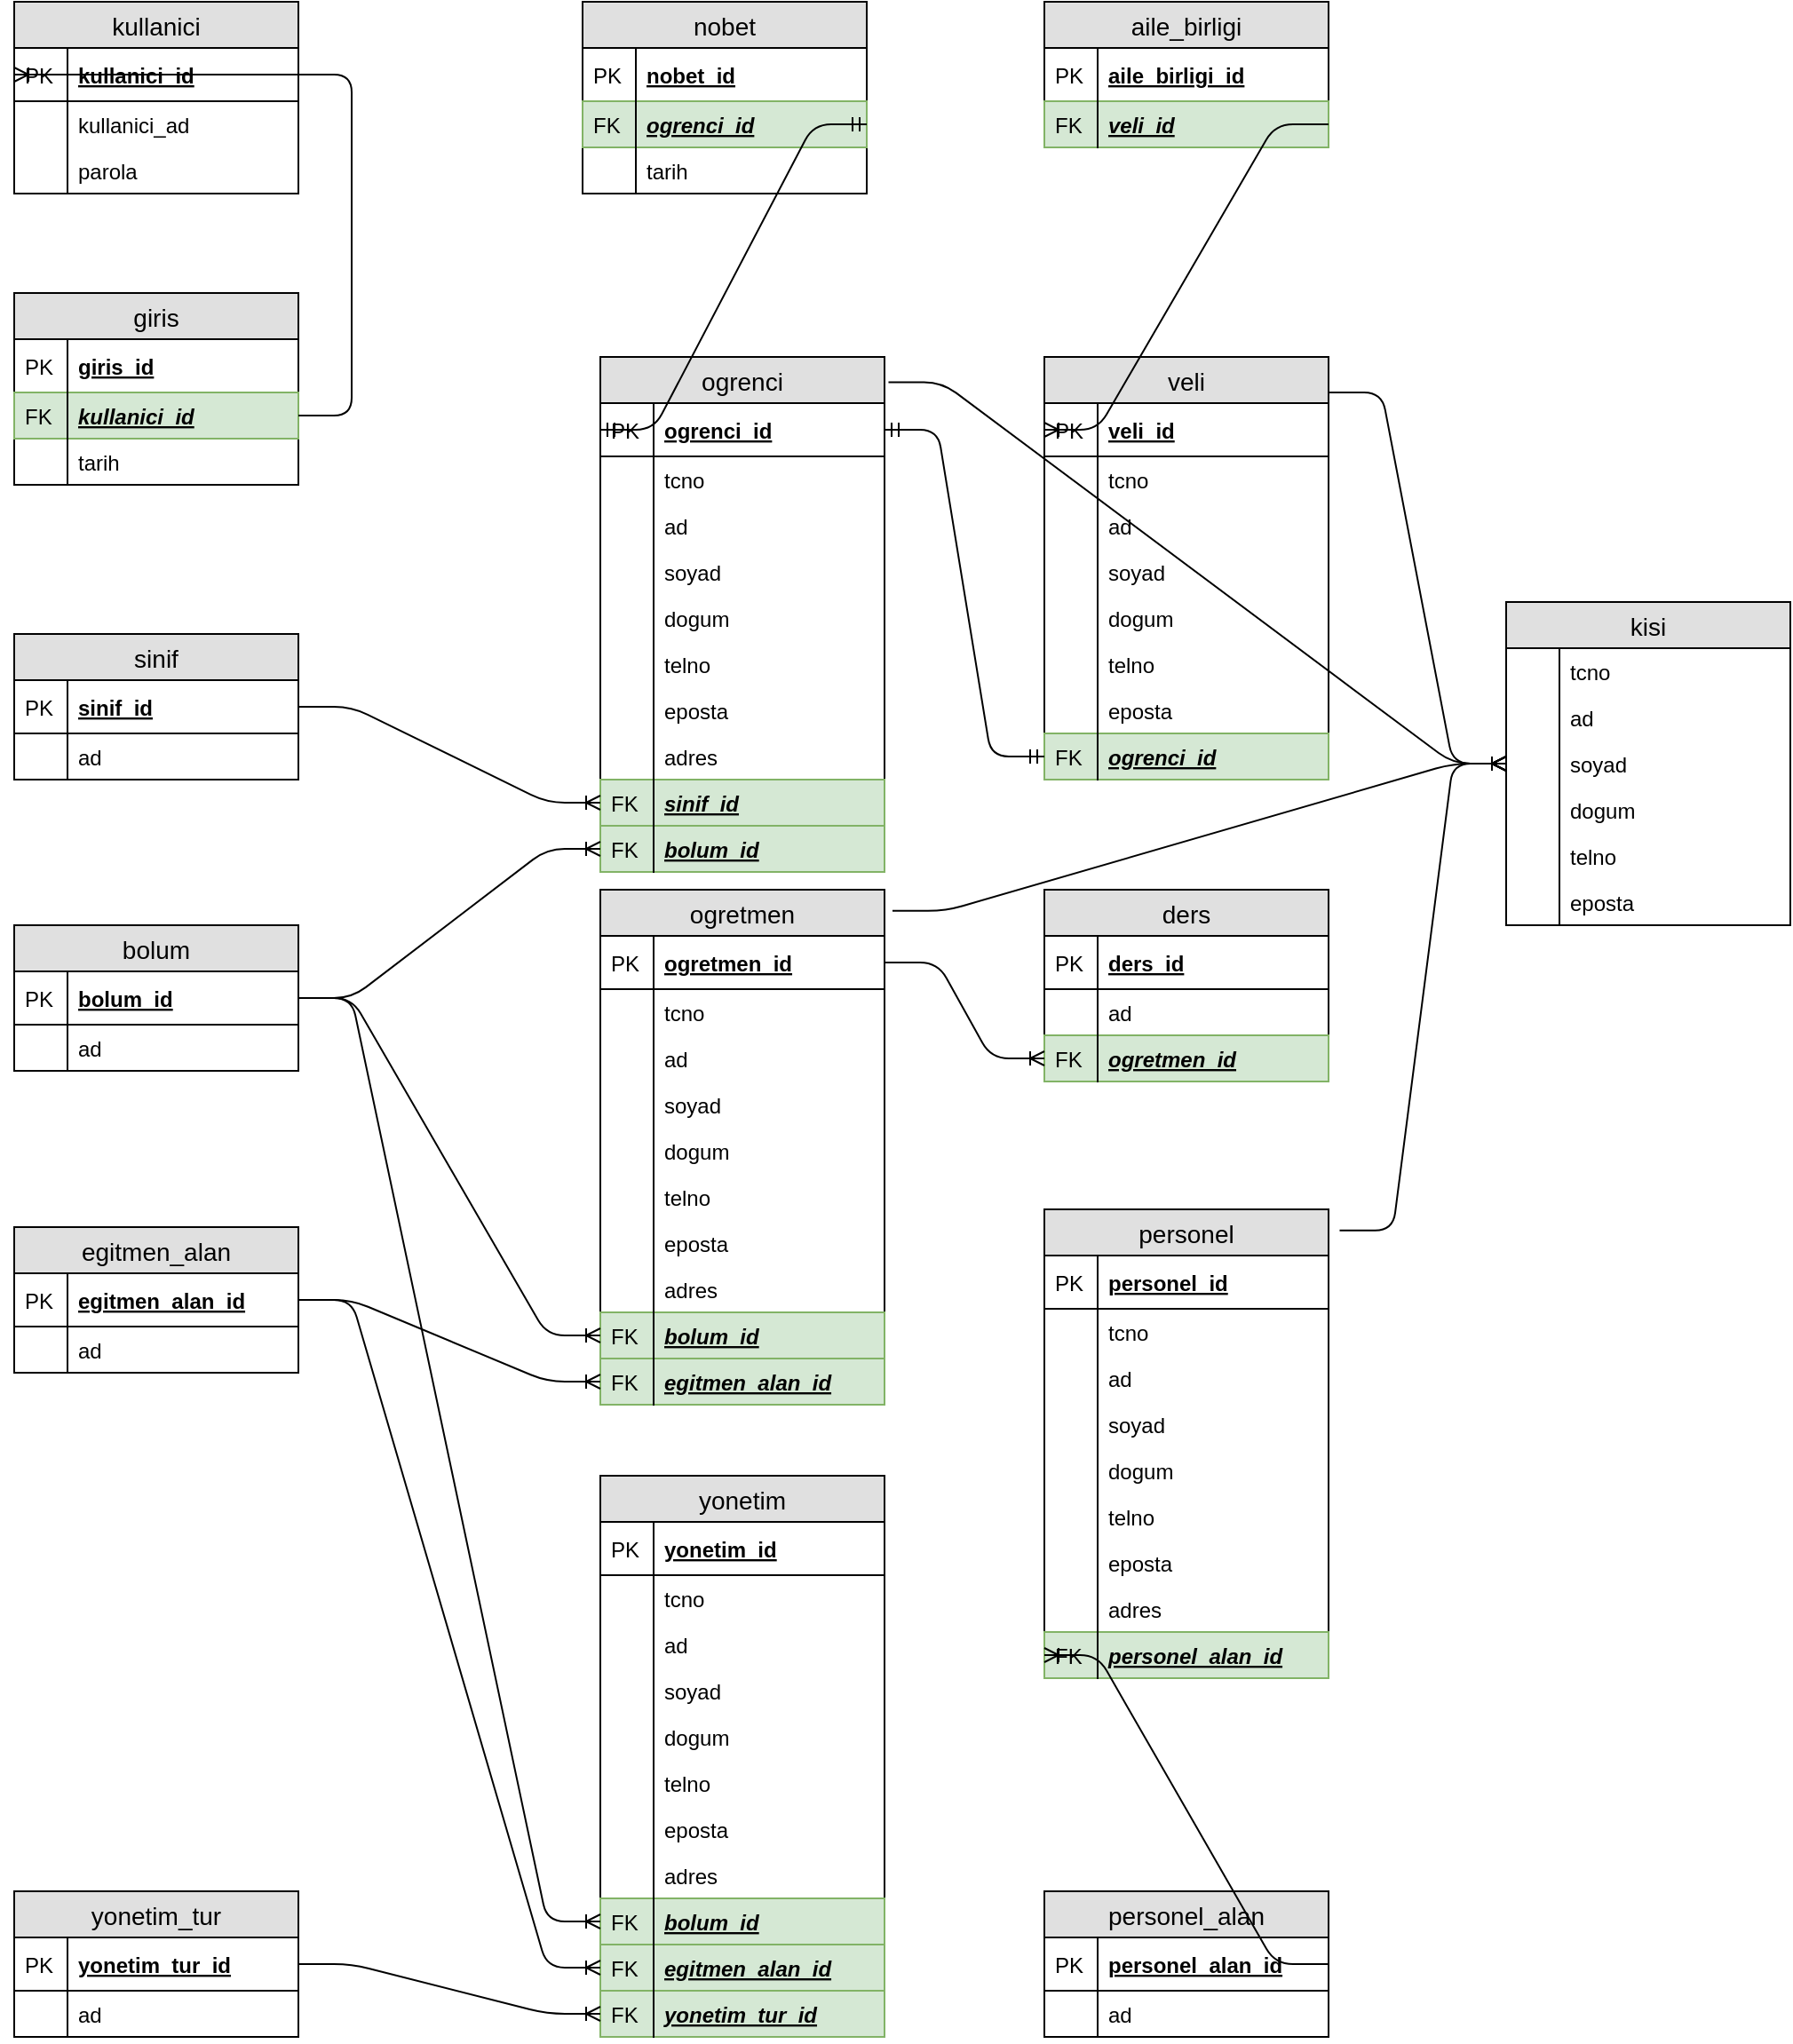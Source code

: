 <mxfile version="12.6.5" type="device"><diagram id="wi84lO1nUYpy_VlRtn4S" name="Page-1"><mxGraphModel dx="791" dy="1372" grid="1" gridSize="10" guides="1" tooltips="1" connect="1" arrows="1" fold="1" page="1" pageScale="1" pageWidth="2520" pageHeight="2500" math="0" shadow="0"><root><mxCell id="0"/><mxCell id="1" parent="0"/><mxCell id="nh16BjWxsIR7EvLfmPy4-1" value="ogrenci" style="swimlane;fontStyle=0;childLayout=stackLayout;horizontal=1;startSize=26;fillColor=#e0e0e0;horizontalStack=0;resizeParent=1;resizeParentMax=0;resizeLast=0;collapsible=1;marginBottom=0;swimlaneFillColor=#ffffff;align=center;fontSize=14;" parent="1" vertex="1"><mxGeometry x="1090" y="520" width="160" height="290" as="geometry"/></mxCell><mxCell id="nh16BjWxsIR7EvLfmPy4-2" value="ogrenci_id" style="shape=partialRectangle;top=0;left=0;right=0;bottom=1;align=left;verticalAlign=middle;fillColor=none;spacingLeft=34;spacingRight=4;overflow=hidden;rotatable=0;points=[[0,0.5],[1,0.5]];portConstraint=eastwest;dropTarget=0;fontStyle=5;fontSize=12;" parent="nh16BjWxsIR7EvLfmPy4-1" vertex="1"><mxGeometry y="26" width="160" height="30" as="geometry"/></mxCell><mxCell id="nh16BjWxsIR7EvLfmPy4-3" value="PK" style="shape=partialRectangle;top=0;left=0;bottom=0;fillColor=none;align=left;verticalAlign=middle;spacingLeft=4;spacingRight=4;overflow=hidden;rotatable=0;points=[];portConstraint=eastwest;part=1;fontSize=12;" parent="nh16BjWxsIR7EvLfmPy4-2" vertex="1" connectable="0"><mxGeometry width="30" height="30" as="geometry"/></mxCell><mxCell id="nh16BjWxsIR7EvLfmPy4-12" value="tcno" style="shape=partialRectangle;top=0;left=0;right=0;bottom=0;align=left;verticalAlign=top;fillColor=none;spacingLeft=34;spacingRight=4;overflow=hidden;rotatable=0;points=[[0,0.5],[1,0.5]];portConstraint=eastwest;dropTarget=0;fontSize=12;" parent="nh16BjWxsIR7EvLfmPy4-1" vertex="1"><mxGeometry y="56" width="160" height="26" as="geometry"/></mxCell><mxCell id="nh16BjWxsIR7EvLfmPy4-13" value="" style="shape=partialRectangle;top=0;left=0;bottom=0;fillColor=none;align=left;verticalAlign=top;spacingLeft=4;spacingRight=4;overflow=hidden;rotatable=0;points=[];portConstraint=eastwest;part=1;fontSize=12;" parent="nh16BjWxsIR7EvLfmPy4-12" vertex="1" connectable="0"><mxGeometry width="30" height="26" as="geometry"/></mxCell><mxCell id="nh16BjWxsIR7EvLfmPy4-4" value="ad" style="shape=partialRectangle;top=0;left=0;right=0;bottom=0;align=left;verticalAlign=top;fillColor=none;spacingLeft=34;spacingRight=4;overflow=hidden;rotatable=0;points=[[0,0.5],[1,0.5]];portConstraint=eastwest;dropTarget=0;fontSize=12;" parent="nh16BjWxsIR7EvLfmPy4-1" vertex="1"><mxGeometry y="82" width="160" height="26" as="geometry"/></mxCell><mxCell id="nh16BjWxsIR7EvLfmPy4-5" value="" style="shape=partialRectangle;top=0;left=0;bottom=0;fillColor=none;align=left;verticalAlign=top;spacingLeft=4;spacingRight=4;overflow=hidden;rotatable=0;points=[];portConstraint=eastwest;part=1;fontSize=12;" parent="nh16BjWxsIR7EvLfmPy4-4" vertex="1" connectable="0"><mxGeometry width="30" height="26" as="geometry"/></mxCell><mxCell id="nh16BjWxsIR7EvLfmPy4-6" value="soyad" style="shape=partialRectangle;top=0;left=0;right=0;bottom=0;align=left;verticalAlign=top;fillColor=none;spacingLeft=34;spacingRight=4;overflow=hidden;rotatable=0;points=[[0,0.5],[1,0.5]];portConstraint=eastwest;dropTarget=0;fontSize=12;" parent="nh16BjWxsIR7EvLfmPy4-1" vertex="1"><mxGeometry y="108" width="160" height="26" as="geometry"/></mxCell><mxCell id="nh16BjWxsIR7EvLfmPy4-7" value="" style="shape=partialRectangle;top=0;left=0;bottom=0;fillColor=none;align=left;verticalAlign=top;spacingLeft=4;spacingRight=4;overflow=hidden;rotatable=0;points=[];portConstraint=eastwest;part=1;fontSize=12;" parent="nh16BjWxsIR7EvLfmPy4-6" vertex="1" connectable="0"><mxGeometry width="30" height="26" as="geometry"/></mxCell><mxCell id="nh16BjWxsIR7EvLfmPy4-8" value="dogum" style="shape=partialRectangle;top=0;left=0;right=0;bottom=0;align=left;verticalAlign=top;fillColor=none;spacingLeft=34;spacingRight=4;overflow=hidden;rotatable=0;points=[[0,0.5],[1,0.5]];portConstraint=eastwest;dropTarget=0;fontSize=12;" parent="nh16BjWxsIR7EvLfmPy4-1" vertex="1"><mxGeometry y="134" width="160" height="26" as="geometry"/></mxCell><mxCell id="nh16BjWxsIR7EvLfmPy4-9" value="" style="shape=partialRectangle;top=0;left=0;bottom=0;fillColor=none;align=left;verticalAlign=top;spacingLeft=4;spacingRight=4;overflow=hidden;rotatable=0;points=[];portConstraint=eastwest;part=1;fontSize=12;" parent="nh16BjWxsIR7EvLfmPy4-8" vertex="1" connectable="0"><mxGeometry width="30" height="26" as="geometry"/></mxCell><mxCell id="nh16BjWxsIR7EvLfmPy4-14" value="telno" style="shape=partialRectangle;top=0;left=0;right=0;bottom=0;align=left;verticalAlign=top;fillColor=none;spacingLeft=34;spacingRight=4;overflow=hidden;rotatable=0;points=[[0,0.5],[1,0.5]];portConstraint=eastwest;dropTarget=0;fontSize=12;" parent="nh16BjWxsIR7EvLfmPy4-1" vertex="1"><mxGeometry y="160" width="160" height="26" as="geometry"/></mxCell><mxCell id="nh16BjWxsIR7EvLfmPy4-15" value="" style="shape=partialRectangle;top=0;left=0;bottom=0;fillColor=none;align=left;verticalAlign=top;spacingLeft=4;spacingRight=4;overflow=hidden;rotatable=0;points=[];portConstraint=eastwest;part=1;fontSize=12;" parent="nh16BjWxsIR7EvLfmPy4-14" vertex="1" connectable="0"><mxGeometry width="30" height="26" as="geometry"/></mxCell><mxCell id="nh16BjWxsIR7EvLfmPy4-16" value="eposta" style="shape=partialRectangle;top=0;left=0;right=0;bottom=0;align=left;verticalAlign=top;fillColor=none;spacingLeft=34;spacingRight=4;overflow=hidden;rotatable=0;points=[[0,0.5],[1,0.5]];portConstraint=eastwest;dropTarget=0;fontSize=12;" parent="nh16BjWxsIR7EvLfmPy4-1" vertex="1"><mxGeometry y="186" width="160" height="26" as="geometry"/></mxCell><mxCell id="nh16BjWxsIR7EvLfmPy4-17" value="" style="shape=partialRectangle;top=0;left=0;bottom=0;fillColor=none;align=left;verticalAlign=top;spacingLeft=4;spacingRight=4;overflow=hidden;rotatable=0;points=[];portConstraint=eastwest;part=1;fontSize=12;" parent="nh16BjWxsIR7EvLfmPy4-16" vertex="1" connectable="0"><mxGeometry width="30" height="26" as="geometry"/></mxCell><mxCell id="uvkVbIt6fejS3ykMx-mC-1" value="adres" style="shape=partialRectangle;top=0;left=0;right=0;bottom=0;align=left;verticalAlign=top;fillColor=none;spacingLeft=34;spacingRight=4;overflow=hidden;rotatable=0;points=[[0,0.5],[1,0.5]];portConstraint=eastwest;dropTarget=0;fontSize=12;" vertex="1" parent="nh16BjWxsIR7EvLfmPy4-1"><mxGeometry y="212" width="160" height="26" as="geometry"/></mxCell><mxCell id="uvkVbIt6fejS3ykMx-mC-2" value="" style="shape=partialRectangle;top=0;left=0;bottom=0;fillColor=none;align=left;verticalAlign=top;spacingLeft=4;spacingRight=4;overflow=hidden;rotatable=0;points=[];portConstraint=eastwest;part=1;fontSize=12;" vertex="1" connectable="0" parent="uvkVbIt6fejS3ykMx-mC-1"><mxGeometry width="30" height="26" as="geometry"/></mxCell><mxCell id="nh16BjWxsIR7EvLfmPy4-20" value="sinif_id" style="shape=partialRectangle;top=1;left=1;right=1;bottom=1;align=left;verticalAlign=top;fillColor=#d5e8d4;spacingLeft=34;spacingRight=4;overflow=hidden;rotatable=0;points=[[0,0.5],[1,0.5]];portConstraint=eastwest;dropTarget=0;fontSize=12;shadow=0;comic=0;fontStyle=7;strokeColor=#82b366;" parent="nh16BjWxsIR7EvLfmPy4-1" vertex="1"><mxGeometry y="238" width="160" height="26" as="geometry"/></mxCell><mxCell id="nh16BjWxsIR7EvLfmPy4-21" value="FK" style="shape=partialRectangle;top=0;left=0;bottom=0;fillColor=none;align=left;verticalAlign=top;spacingLeft=4;spacingRight=4;overflow=hidden;rotatable=0;points=[];portConstraint=eastwest;part=1;fontSize=12;" parent="nh16BjWxsIR7EvLfmPy4-20" vertex="1" connectable="0"><mxGeometry width="30" height="26" as="geometry"/></mxCell><mxCell id="nh16BjWxsIR7EvLfmPy4-18" value="bolum_id" style="shape=partialRectangle;top=1;left=1;right=1;bottom=1;align=left;verticalAlign=top;fillColor=#d5e8d4;spacingLeft=34;spacingRight=4;overflow=hidden;rotatable=0;points=[[0,0.5],[1,0.5]];portConstraint=eastwest;dropTarget=0;fontSize=12;shadow=0;comic=0;fontStyle=7;strokeColor=#82b366;" parent="nh16BjWxsIR7EvLfmPy4-1" vertex="1"><mxGeometry y="264" width="160" height="26" as="geometry"/></mxCell><mxCell id="nh16BjWxsIR7EvLfmPy4-19" value="FK" style="shape=partialRectangle;top=0;left=0;bottom=0;fillColor=none;align=left;verticalAlign=top;spacingLeft=4;spacingRight=4;overflow=hidden;rotatable=0;points=[];portConstraint=eastwest;part=1;fontSize=12;" parent="nh16BjWxsIR7EvLfmPy4-18" vertex="1" connectable="0"><mxGeometry width="30" height="26" as="geometry"/></mxCell><mxCell id="nh16BjWxsIR7EvLfmPy4-26" value="bolum" style="swimlane;fontStyle=0;childLayout=stackLayout;horizontal=1;startSize=26;fillColor=#e0e0e0;horizontalStack=0;resizeParent=1;resizeParentMax=0;resizeLast=0;collapsible=1;marginBottom=0;swimlaneFillColor=#ffffff;align=center;fontSize=14;" parent="1" vertex="1"><mxGeometry x="760" y="840" width="160" height="82" as="geometry"/></mxCell><mxCell id="nh16BjWxsIR7EvLfmPy4-27" value="bolum_id" style="shape=partialRectangle;top=0;left=0;right=0;bottom=1;align=left;verticalAlign=middle;fillColor=none;spacingLeft=34;spacingRight=4;overflow=hidden;rotatable=0;points=[[0,0.5],[1,0.5]];portConstraint=eastwest;dropTarget=0;fontStyle=5;fontSize=12;" parent="nh16BjWxsIR7EvLfmPy4-26" vertex="1"><mxGeometry y="26" width="160" height="30" as="geometry"/></mxCell><mxCell id="nh16BjWxsIR7EvLfmPy4-28" value="PK" style="shape=partialRectangle;top=0;left=0;bottom=0;fillColor=none;align=left;verticalAlign=middle;spacingLeft=4;spacingRight=4;overflow=hidden;rotatable=0;points=[];portConstraint=eastwest;part=1;fontSize=12;" parent="nh16BjWxsIR7EvLfmPy4-27" vertex="1" connectable="0"><mxGeometry width="30" height="30" as="geometry"/></mxCell><mxCell id="nh16BjWxsIR7EvLfmPy4-29" value="ad" style="shape=partialRectangle;top=0;left=0;right=0;bottom=0;align=left;verticalAlign=top;fillColor=none;spacingLeft=34;spacingRight=4;overflow=hidden;rotatable=0;points=[[0,0.5],[1,0.5]];portConstraint=eastwest;dropTarget=0;fontSize=12;" parent="nh16BjWxsIR7EvLfmPy4-26" vertex="1"><mxGeometry y="56" width="160" height="26" as="geometry"/></mxCell><mxCell id="nh16BjWxsIR7EvLfmPy4-30" value="" style="shape=partialRectangle;top=0;left=0;bottom=0;fillColor=none;align=left;verticalAlign=top;spacingLeft=4;spacingRight=4;overflow=hidden;rotatable=0;points=[];portConstraint=eastwest;part=1;fontSize=12;" parent="nh16BjWxsIR7EvLfmPy4-29" vertex="1" connectable="0"><mxGeometry width="30" height="26" as="geometry"/></mxCell><mxCell id="nh16BjWxsIR7EvLfmPy4-45" value="sinif" style="swimlane;fontStyle=0;childLayout=stackLayout;horizontal=1;startSize=26;fillColor=#e0e0e0;horizontalStack=0;resizeParent=1;resizeParentMax=0;resizeLast=0;collapsible=1;marginBottom=0;swimlaneFillColor=#ffffff;align=center;fontSize=14;" parent="1" vertex="1"><mxGeometry x="760" y="676" width="160" height="82" as="geometry"/></mxCell><mxCell id="nh16BjWxsIR7EvLfmPy4-46" value="sinif_id" style="shape=partialRectangle;top=0;left=0;right=0;bottom=1;align=left;verticalAlign=middle;fillColor=none;spacingLeft=34;spacingRight=4;overflow=hidden;rotatable=0;points=[[0,0.5],[1,0.5]];portConstraint=eastwest;dropTarget=0;fontStyle=5;fontSize=12;" parent="nh16BjWxsIR7EvLfmPy4-45" vertex="1"><mxGeometry y="26" width="160" height="30" as="geometry"/></mxCell><mxCell id="nh16BjWxsIR7EvLfmPy4-47" value="PK" style="shape=partialRectangle;top=0;left=0;bottom=0;fillColor=none;align=left;verticalAlign=middle;spacingLeft=4;spacingRight=4;overflow=hidden;rotatable=0;points=[];portConstraint=eastwest;part=1;fontSize=12;" parent="nh16BjWxsIR7EvLfmPy4-46" vertex="1" connectable="0"><mxGeometry width="30" height="30" as="geometry"/></mxCell><mxCell id="nh16BjWxsIR7EvLfmPy4-48" value="ad" style="shape=partialRectangle;top=0;left=0;right=0;bottom=0;align=left;verticalAlign=top;fillColor=none;spacingLeft=34;spacingRight=4;overflow=hidden;rotatable=0;points=[[0,0.5],[1,0.5]];portConstraint=eastwest;dropTarget=0;fontSize=12;" parent="nh16BjWxsIR7EvLfmPy4-45" vertex="1"><mxGeometry y="56" width="160" height="26" as="geometry"/></mxCell><mxCell id="nh16BjWxsIR7EvLfmPy4-49" value="" style="shape=partialRectangle;top=0;left=0;bottom=0;fillColor=none;align=left;verticalAlign=top;spacingLeft=4;spacingRight=4;overflow=hidden;rotatable=0;points=[];portConstraint=eastwest;part=1;fontSize=12;" parent="nh16BjWxsIR7EvLfmPy4-48" vertex="1" connectable="0"><mxGeometry width="30" height="26" as="geometry"/></mxCell><mxCell id="nh16BjWxsIR7EvLfmPy4-53" value="" style="edgeStyle=entityRelationEdgeStyle;fontSize=12;html=1;endArrow=ERoneToMany;entryX=0;entryY=0.5;entryDx=0;entryDy=0;exitX=1;exitY=0.5;exitDx=0;exitDy=0;" parent="1" source="nh16BjWxsIR7EvLfmPy4-27" target="nh16BjWxsIR7EvLfmPy4-18" edge="1"><mxGeometry width="100" height="100" relative="1" as="geometry"><mxPoint x="1040" y="810" as="sourcePoint"/><mxPoint x="920" y="930" as="targetPoint"/></mxGeometry></mxCell><mxCell id="nh16BjWxsIR7EvLfmPy4-54" value="" style="edgeStyle=entityRelationEdgeStyle;fontSize=12;html=1;endArrow=ERoneToMany;exitX=1;exitY=0.5;exitDx=0;exitDy=0;entryX=0;entryY=0.5;entryDx=0;entryDy=0;" parent="1" source="nh16BjWxsIR7EvLfmPy4-46" target="nh16BjWxsIR7EvLfmPy4-20" edge="1"><mxGeometry width="100" height="100" relative="1" as="geometry"><mxPoint x="1070" y="990" as="sourcePoint"/><mxPoint x="1170" y="890" as="targetPoint"/></mxGeometry></mxCell><mxCell id="nh16BjWxsIR7EvLfmPy4-55" value="veli" style="swimlane;fontStyle=0;childLayout=stackLayout;horizontal=1;startSize=26;fillColor=#e0e0e0;horizontalStack=0;resizeParent=1;resizeParentMax=0;resizeLast=0;collapsible=1;marginBottom=0;swimlaneFillColor=#ffffff;align=center;fontSize=14;" parent="1" vertex="1"><mxGeometry x="1340" y="520" width="160" height="238" as="geometry"/></mxCell><mxCell id="nh16BjWxsIR7EvLfmPy4-56" value="veli_id" style="shape=partialRectangle;top=0;left=0;right=0;bottom=1;align=left;verticalAlign=middle;fillColor=none;spacingLeft=34;spacingRight=4;overflow=hidden;rotatable=0;points=[[0,0.5],[1,0.5]];portConstraint=eastwest;dropTarget=0;fontStyle=5;fontSize=12;" parent="nh16BjWxsIR7EvLfmPy4-55" vertex="1"><mxGeometry y="26" width="160" height="30" as="geometry"/></mxCell><mxCell id="nh16BjWxsIR7EvLfmPy4-57" value="PK" style="shape=partialRectangle;top=0;left=0;bottom=0;fillColor=none;align=left;verticalAlign=middle;spacingLeft=4;spacingRight=4;overflow=hidden;rotatable=0;points=[];portConstraint=eastwest;part=1;fontSize=12;" parent="nh16BjWxsIR7EvLfmPy4-56" vertex="1" connectable="0"><mxGeometry width="30" height="30" as="geometry"/></mxCell><mxCell id="nh16BjWxsIR7EvLfmPy4-58" value="tcno" style="shape=partialRectangle;top=0;left=0;right=0;bottom=0;align=left;verticalAlign=top;fillColor=none;spacingLeft=34;spacingRight=4;overflow=hidden;rotatable=0;points=[[0,0.5],[1,0.5]];portConstraint=eastwest;dropTarget=0;fontSize=12;" parent="nh16BjWxsIR7EvLfmPy4-55" vertex="1"><mxGeometry y="56" width="160" height="26" as="geometry"/></mxCell><mxCell id="nh16BjWxsIR7EvLfmPy4-59" value="" style="shape=partialRectangle;top=0;left=0;bottom=0;fillColor=none;align=left;verticalAlign=top;spacingLeft=4;spacingRight=4;overflow=hidden;rotatable=0;points=[];portConstraint=eastwest;part=1;fontSize=12;" parent="nh16BjWxsIR7EvLfmPy4-58" vertex="1" connectable="0"><mxGeometry width="30" height="26" as="geometry"/></mxCell><mxCell id="nh16BjWxsIR7EvLfmPy4-60" value="ad" style="shape=partialRectangle;top=0;left=0;right=0;bottom=0;align=left;verticalAlign=top;fillColor=none;spacingLeft=34;spacingRight=4;overflow=hidden;rotatable=0;points=[[0,0.5],[1,0.5]];portConstraint=eastwest;dropTarget=0;fontSize=12;" parent="nh16BjWxsIR7EvLfmPy4-55" vertex="1"><mxGeometry y="82" width="160" height="26" as="geometry"/></mxCell><mxCell id="nh16BjWxsIR7EvLfmPy4-61" value="" style="shape=partialRectangle;top=0;left=0;bottom=0;fillColor=none;align=left;verticalAlign=top;spacingLeft=4;spacingRight=4;overflow=hidden;rotatable=0;points=[];portConstraint=eastwest;part=1;fontSize=12;" parent="nh16BjWxsIR7EvLfmPy4-60" vertex="1" connectable="0"><mxGeometry width="30" height="26" as="geometry"/></mxCell><mxCell id="nh16BjWxsIR7EvLfmPy4-62" value="soyad" style="shape=partialRectangle;top=0;left=0;right=0;bottom=0;align=left;verticalAlign=top;fillColor=none;spacingLeft=34;spacingRight=4;overflow=hidden;rotatable=0;points=[[0,0.5],[1,0.5]];portConstraint=eastwest;dropTarget=0;fontSize=12;" parent="nh16BjWxsIR7EvLfmPy4-55" vertex="1"><mxGeometry y="108" width="160" height="26" as="geometry"/></mxCell><mxCell id="nh16BjWxsIR7EvLfmPy4-63" value="" style="shape=partialRectangle;top=0;left=0;bottom=0;fillColor=none;align=left;verticalAlign=top;spacingLeft=4;spacingRight=4;overflow=hidden;rotatable=0;points=[];portConstraint=eastwest;part=1;fontSize=12;" parent="nh16BjWxsIR7EvLfmPy4-62" vertex="1" connectable="0"><mxGeometry width="30" height="26" as="geometry"/></mxCell><mxCell id="nh16BjWxsIR7EvLfmPy4-64" value="dogum" style="shape=partialRectangle;top=0;left=0;right=0;bottom=0;align=left;verticalAlign=top;fillColor=none;spacingLeft=34;spacingRight=4;overflow=hidden;rotatable=0;points=[[0,0.5],[1,0.5]];portConstraint=eastwest;dropTarget=0;fontSize=12;" parent="nh16BjWxsIR7EvLfmPy4-55" vertex="1"><mxGeometry y="134" width="160" height="26" as="geometry"/></mxCell><mxCell id="nh16BjWxsIR7EvLfmPy4-65" value="" style="shape=partialRectangle;top=0;left=0;bottom=0;fillColor=none;align=left;verticalAlign=top;spacingLeft=4;spacingRight=4;overflow=hidden;rotatable=0;points=[];portConstraint=eastwest;part=1;fontSize=12;" parent="nh16BjWxsIR7EvLfmPy4-64" vertex="1" connectable="0"><mxGeometry width="30" height="26" as="geometry"/></mxCell><mxCell id="nh16BjWxsIR7EvLfmPy4-66" value="telno" style="shape=partialRectangle;top=0;left=0;right=0;bottom=0;align=left;verticalAlign=top;fillColor=none;spacingLeft=34;spacingRight=4;overflow=hidden;rotatable=0;points=[[0,0.5],[1,0.5]];portConstraint=eastwest;dropTarget=0;fontSize=12;" parent="nh16BjWxsIR7EvLfmPy4-55" vertex="1"><mxGeometry y="160" width="160" height="26" as="geometry"/></mxCell><mxCell id="nh16BjWxsIR7EvLfmPy4-67" value="" style="shape=partialRectangle;top=0;left=0;bottom=0;fillColor=none;align=left;verticalAlign=top;spacingLeft=4;spacingRight=4;overflow=hidden;rotatable=0;points=[];portConstraint=eastwest;part=1;fontSize=12;" parent="nh16BjWxsIR7EvLfmPy4-66" vertex="1" connectable="0"><mxGeometry width="30" height="26" as="geometry"/></mxCell><mxCell id="nh16BjWxsIR7EvLfmPy4-68" value="eposta" style="shape=partialRectangle;top=0;left=0;right=0;bottom=0;align=left;verticalAlign=top;fillColor=none;spacingLeft=34;spacingRight=4;overflow=hidden;rotatable=0;points=[[0,0.5],[1,0.5]];portConstraint=eastwest;dropTarget=0;fontSize=12;" parent="nh16BjWxsIR7EvLfmPy4-55" vertex="1"><mxGeometry y="186" width="160" height="26" as="geometry"/></mxCell><mxCell id="nh16BjWxsIR7EvLfmPy4-69" value="" style="shape=partialRectangle;top=0;left=0;bottom=0;fillColor=none;align=left;verticalAlign=top;spacingLeft=4;spacingRight=4;overflow=hidden;rotatable=0;points=[];portConstraint=eastwest;part=1;fontSize=12;" parent="nh16BjWxsIR7EvLfmPy4-68" vertex="1" connectable="0"><mxGeometry width="30" height="26" as="geometry"/></mxCell><mxCell id="nh16BjWxsIR7EvLfmPy4-70" value="ogrenci_id" style="shape=partialRectangle;top=1;left=1;right=1;bottom=1;align=left;verticalAlign=top;fillColor=#d5e8d4;spacingLeft=34;spacingRight=4;overflow=hidden;rotatable=0;points=[[0,0.5],[1,0.5]];portConstraint=eastwest;dropTarget=0;fontSize=12;shadow=0;comic=0;fontStyle=7;strokeColor=#82b366;" parent="nh16BjWxsIR7EvLfmPy4-55" vertex="1"><mxGeometry y="212" width="160" height="26" as="geometry"/></mxCell><mxCell id="nh16BjWxsIR7EvLfmPy4-71" value="FK" style="shape=partialRectangle;top=0;left=0;bottom=0;fillColor=none;align=left;verticalAlign=top;spacingLeft=4;spacingRight=4;overflow=hidden;rotatable=0;points=[];portConstraint=eastwest;part=1;fontSize=12;" parent="nh16BjWxsIR7EvLfmPy4-70" vertex="1" connectable="0"><mxGeometry width="30" height="26" as="geometry"/></mxCell><mxCell id="nh16BjWxsIR7EvLfmPy4-74" value="" style="edgeStyle=entityRelationEdgeStyle;fontSize=12;html=1;endArrow=ERmandOne;startArrow=ERmandOne;exitX=1;exitY=0.5;exitDx=0;exitDy=0;entryX=0;entryY=0.5;entryDx=0;entryDy=0;" parent="1" source="nh16BjWxsIR7EvLfmPy4-2" target="nh16BjWxsIR7EvLfmPy4-70" edge="1"><mxGeometry width="100" height="100" relative="1" as="geometry"><mxPoint x="1290" y="1030" as="sourcePoint"/><mxPoint x="1390" y="930" as="targetPoint"/></mxGeometry></mxCell><mxCell id="nh16BjWxsIR7EvLfmPy4-75" value="ders" style="swimlane;fontStyle=0;childLayout=stackLayout;horizontal=1;startSize=26;fillColor=#e0e0e0;horizontalStack=0;resizeParent=1;resizeParentMax=0;resizeLast=0;collapsible=1;marginBottom=0;swimlaneFillColor=#ffffff;align=center;fontSize=14;" parent="1" vertex="1"><mxGeometry x="1340" y="820" width="160" height="108" as="geometry"/></mxCell><mxCell id="nh16BjWxsIR7EvLfmPy4-76" value="ders_id" style="shape=partialRectangle;top=0;left=0;right=0;bottom=1;align=left;verticalAlign=middle;fillColor=none;spacingLeft=34;spacingRight=4;overflow=hidden;rotatable=0;points=[[0,0.5],[1,0.5]];portConstraint=eastwest;dropTarget=0;fontStyle=5;fontSize=12;" parent="nh16BjWxsIR7EvLfmPy4-75" vertex="1"><mxGeometry y="26" width="160" height="30" as="geometry"/></mxCell><mxCell id="nh16BjWxsIR7EvLfmPy4-77" value="PK" style="shape=partialRectangle;top=0;left=0;bottom=0;fillColor=none;align=left;verticalAlign=middle;spacingLeft=4;spacingRight=4;overflow=hidden;rotatable=0;points=[];portConstraint=eastwest;part=1;fontSize=12;" parent="nh16BjWxsIR7EvLfmPy4-76" vertex="1" connectable="0"><mxGeometry width="30" height="30" as="geometry"/></mxCell><mxCell id="nh16BjWxsIR7EvLfmPy4-78" value="ad" style="shape=partialRectangle;top=0;left=0;right=0;bottom=0;align=left;verticalAlign=top;fillColor=none;spacingLeft=34;spacingRight=4;overflow=hidden;rotatable=0;points=[[0,0.5],[1,0.5]];portConstraint=eastwest;dropTarget=0;fontSize=12;" parent="nh16BjWxsIR7EvLfmPy4-75" vertex="1"><mxGeometry y="56" width="160" height="26" as="geometry"/></mxCell><mxCell id="nh16BjWxsIR7EvLfmPy4-79" value="" style="shape=partialRectangle;top=0;left=0;bottom=0;fillColor=none;align=left;verticalAlign=top;spacingLeft=4;spacingRight=4;overflow=hidden;rotatable=0;points=[];portConstraint=eastwest;part=1;fontSize=12;" parent="nh16BjWxsIR7EvLfmPy4-78" vertex="1" connectable="0"><mxGeometry width="30" height="26" as="geometry"/></mxCell><mxCell id="nh16BjWxsIR7EvLfmPy4-86" value="ogretmen_id" style="shape=partialRectangle;top=1;left=1;right=1;bottom=1;align=left;verticalAlign=top;fillColor=#d5e8d4;spacingLeft=34;spacingRight=4;overflow=hidden;rotatable=0;points=[[0,0.5],[1,0.5]];portConstraint=eastwest;dropTarget=0;fontSize=12;shadow=0;comic=0;fontStyle=7;strokeColor=#82b366;" parent="nh16BjWxsIR7EvLfmPy4-75" vertex="1"><mxGeometry y="82" width="160" height="26" as="geometry"/></mxCell><mxCell id="nh16BjWxsIR7EvLfmPy4-87" value="FK" style="shape=partialRectangle;top=0;left=0;bottom=0;fillColor=none;align=left;verticalAlign=top;spacingLeft=4;spacingRight=4;overflow=hidden;rotatable=0;points=[];portConstraint=eastwest;part=1;fontSize=12;" parent="nh16BjWxsIR7EvLfmPy4-86" vertex="1" connectable="0"><mxGeometry width="30" height="26" as="geometry"/></mxCell><mxCell id="nh16BjWxsIR7EvLfmPy4-88" value="ogretmen" style="swimlane;fontStyle=0;childLayout=stackLayout;horizontal=1;startSize=26;fillColor=#e0e0e0;horizontalStack=0;resizeParent=1;resizeParentMax=0;resizeLast=0;collapsible=1;marginBottom=0;swimlaneFillColor=#ffffff;align=center;fontSize=14;" parent="1" vertex="1"><mxGeometry x="1090" y="820" width="160" height="290" as="geometry"/></mxCell><mxCell id="nh16BjWxsIR7EvLfmPy4-89" value="ogretmen_id" style="shape=partialRectangle;top=0;left=0;right=0;bottom=1;align=left;verticalAlign=middle;fillColor=none;spacingLeft=34;spacingRight=4;overflow=hidden;rotatable=0;points=[[0,0.5],[1,0.5]];portConstraint=eastwest;dropTarget=0;fontStyle=5;fontSize=12;" parent="nh16BjWxsIR7EvLfmPy4-88" vertex="1"><mxGeometry y="26" width="160" height="30" as="geometry"/></mxCell><mxCell id="nh16BjWxsIR7EvLfmPy4-90" value="PK" style="shape=partialRectangle;top=0;left=0;bottom=0;fillColor=none;align=left;verticalAlign=middle;spacingLeft=4;spacingRight=4;overflow=hidden;rotatable=0;points=[];portConstraint=eastwest;part=1;fontSize=12;" parent="nh16BjWxsIR7EvLfmPy4-89" vertex="1" connectable="0"><mxGeometry width="30" height="30" as="geometry"/></mxCell><mxCell id="nh16BjWxsIR7EvLfmPy4-91" value="tcno" style="shape=partialRectangle;top=0;left=0;right=0;bottom=0;align=left;verticalAlign=top;fillColor=none;spacingLeft=34;spacingRight=4;overflow=hidden;rotatable=0;points=[[0,0.5],[1,0.5]];portConstraint=eastwest;dropTarget=0;fontSize=12;" parent="nh16BjWxsIR7EvLfmPy4-88" vertex="1"><mxGeometry y="56" width="160" height="26" as="geometry"/></mxCell><mxCell id="nh16BjWxsIR7EvLfmPy4-92" value="" style="shape=partialRectangle;top=0;left=0;bottom=0;fillColor=none;align=left;verticalAlign=top;spacingLeft=4;spacingRight=4;overflow=hidden;rotatable=0;points=[];portConstraint=eastwest;part=1;fontSize=12;" parent="nh16BjWxsIR7EvLfmPy4-91" vertex="1" connectable="0"><mxGeometry width="30" height="26" as="geometry"/></mxCell><mxCell id="nh16BjWxsIR7EvLfmPy4-93" value="ad" style="shape=partialRectangle;top=0;left=0;right=0;bottom=0;align=left;verticalAlign=top;fillColor=none;spacingLeft=34;spacingRight=4;overflow=hidden;rotatable=0;points=[[0,0.5],[1,0.5]];portConstraint=eastwest;dropTarget=0;fontSize=12;" parent="nh16BjWxsIR7EvLfmPy4-88" vertex="1"><mxGeometry y="82" width="160" height="26" as="geometry"/></mxCell><mxCell id="nh16BjWxsIR7EvLfmPy4-94" value="" style="shape=partialRectangle;top=0;left=0;bottom=0;fillColor=none;align=left;verticalAlign=top;spacingLeft=4;spacingRight=4;overflow=hidden;rotatable=0;points=[];portConstraint=eastwest;part=1;fontSize=12;" parent="nh16BjWxsIR7EvLfmPy4-93" vertex="1" connectable="0"><mxGeometry width="30" height="26" as="geometry"/></mxCell><mxCell id="nh16BjWxsIR7EvLfmPy4-95" value="soyad" style="shape=partialRectangle;top=0;left=0;right=0;bottom=0;align=left;verticalAlign=top;fillColor=none;spacingLeft=34;spacingRight=4;overflow=hidden;rotatable=0;points=[[0,0.5],[1,0.5]];portConstraint=eastwest;dropTarget=0;fontSize=12;" parent="nh16BjWxsIR7EvLfmPy4-88" vertex="1"><mxGeometry y="108" width="160" height="26" as="geometry"/></mxCell><mxCell id="nh16BjWxsIR7EvLfmPy4-96" value="" style="shape=partialRectangle;top=0;left=0;bottom=0;fillColor=none;align=left;verticalAlign=top;spacingLeft=4;spacingRight=4;overflow=hidden;rotatable=0;points=[];portConstraint=eastwest;part=1;fontSize=12;" parent="nh16BjWxsIR7EvLfmPy4-95" vertex="1" connectable="0"><mxGeometry width="30" height="26" as="geometry"/></mxCell><mxCell id="nh16BjWxsIR7EvLfmPy4-97" value="dogum" style="shape=partialRectangle;top=0;left=0;right=0;bottom=0;align=left;verticalAlign=top;fillColor=none;spacingLeft=34;spacingRight=4;overflow=hidden;rotatable=0;points=[[0,0.5],[1,0.5]];portConstraint=eastwest;dropTarget=0;fontSize=12;" parent="nh16BjWxsIR7EvLfmPy4-88" vertex="1"><mxGeometry y="134" width="160" height="26" as="geometry"/></mxCell><mxCell id="nh16BjWxsIR7EvLfmPy4-98" value="" style="shape=partialRectangle;top=0;left=0;bottom=0;fillColor=none;align=left;verticalAlign=top;spacingLeft=4;spacingRight=4;overflow=hidden;rotatable=0;points=[];portConstraint=eastwest;part=1;fontSize=12;" parent="nh16BjWxsIR7EvLfmPy4-97" vertex="1" connectable="0"><mxGeometry width="30" height="26" as="geometry"/></mxCell><mxCell id="nh16BjWxsIR7EvLfmPy4-99" value="telno" style="shape=partialRectangle;top=0;left=0;right=0;bottom=0;align=left;verticalAlign=top;fillColor=none;spacingLeft=34;spacingRight=4;overflow=hidden;rotatable=0;points=[[0,0.5],[1,0.5]];portConstraint=eastwest;dropTarget=0;fontSize=12;" parent="nh16BjWxsIR7EvLfmPy4-88" vertex="1"><mxGeometry y="160" width="160" height="26" as="geometry"/></mxCell><mxCell id="nh16BjWxsIR7EvLfmPy4-100" value="" style="shape=partialRectangle;top=0;left=0;bottom=0;fillColor=none;align=left;verticalAlign=top;spacingLeft=4;spacingRight=4;overflow=hidden;rotatable=0;points=[];portConstraint=eastwest;part=1;fontSize=12;" parent="nh16BjWxsIR7EvLfmPy4-99" vertex="1" connectable="0"><mxGeometry width="30" height="26" as="geometry"/></mxCell><mxCell id="nh16BjWxsIR7EvLfmPy4-101" value="eposta" style="shape=partialRectangle;top=0;left=0;right=0;bottom=0;align=left;verticalAlign=top;fillColor=none;spacingLeft=34;spacingRight=4;overflow=hidden;rotatable=0;points=[[0,0.5],[1,0.5]];portConstraint=eastwest;dropTarget=0;fontSize=12;" parent="nh16BjWxsIR7EvLfmPy4-88" vertex="1"><mxGeometry y="186" width="160" height="26" as="geometry"/></mxCell><mxCell id="nh16BjWxsIR7EvLfmPy4-102" value="" style="shape=partialRectangle;top=0;left=0;bottom=0;fillColor=none;align=left;verticalAlign=top;spacingLeft=4;spacingRight=4;overflow=hidden;rotatable=0;points=[];portConstraint=eastwest;part=1;fontSize=12;" parent="nh16BjWxsIR7EvLfmPy4-101" vertex="1" connectable="0"><mxGeometry width="30" height="26" as="geometry"/></mxCell><mxCell id="uvkVbIt6fejS3ykMx-mC-3" value="adres" style="shape=partialRectangle;top=0;left=0;right=0;bottom=0;align=left;verticalAlign=top;fillColor=none;spacingLeft=34;spacingRight=4;overflow=hidden;rotatable=0;points=[[0,0.5],[1,0.5]];portConstraint=eastwest;dropTarget=0;fontSize=12;" vertex="1" parent="nh16BjWxsIR7EvLfmPy4-88"><mxGeometry y="212" width="160" height="26" as="geometry"/></mxCell><mxCell id="uvkVbIt6fejS3ykMx-mC-4" value="" style="shape=partialRectangle;top=0;left=0;bottom=0;fillColor=none;align=left;verticalAlign=top;spacingLeft=4;spacingRight=4;overflow=hidden;rotatable=0;points=[];portConstraint=eastwest;part=1;fontSize=12;" vertex="1" connectable="0" parent="uvkVbIt6fejS3ykMx-mC-3"><mxGeometry width="30" height="26" as="geometry"/></mxCell><mxCell id="nh16BjWxsIR7EvLfmPy4-103" value="bolum_id" style="shape=partialRectangle;top=1;left=1;right=1;bottom=1;align=left;verticalAlign=top;fillColor=#d5e8d4;spacingLeft=34;spacingRight=4;overflow=hidden;rotatable=0;points=[[0,0.5],[1,0.5]];portConstraint=eastwest;dropTarget=0;fontSize=12;shadow=0;comic=0;fontStyle=7;strokeColor=#82b366;" parent="nh16BjWxsIR7EvLfmPy4-88" vertex="1"><mxGeometry y="238" width="160" height="26" as="geometry"/></mxCell><mxCell id="nh16BjWxsIR7EvLfmPy4-104" value="FK" style="shape=partialRectangle;top=0;left=0;bottom=0;fillColor=none;align=left;verticalAlign=top;spacingLeft=4;spacingRight=4;overflow=hidden;rotatable=0;points=[];portConstraint=eastwest;part=1;fontSize=12;" parent="nh16BjWxsIR7EvLfmPy4-103" vertex="1" connectable="0"><mxGeometry width="30" height="26" as="geometry"/></mxCell><mxCell id="nh16BjWxsIR7EvLfmPy4-109" value="egitmen_alan_id" style="shape=partialRectangle;top=1;left=1;right=1;bottom=1;align=left;verticalAlign=top;fillColor=#d5e8d4;spacingLeft=34;spacingRight=4;overflow=hidden;rotatable=0;points=[[0,0.5],[1,0.5]];portConstraint=eastwest;dropTarget=0;fontSize=12;shadow=0;comic=0;fontStyle=7;strokeColor=#82b366;" parent="nh16BjWxsIR7EvLfmPy4-88" vertex="1"><mxGeometry y="264" width="160" height="26" as="geometry"/></mxCell><mxCell id="nh16BjWxsIR7EvLfmPy4-110" value="FK" style="shape=partialRectangle;top=0;left=0;bottom=0;fillColor=none;align=left;verticalAlign=top;spacingLeft=4;spacingRight=4;overflow=hidden;rotatable=0;points=[];portConstraint=eastwest;part=1;fontSize=12;" parent="nh16BjWxsIR7EvLfmPy4-109" vertex="1" connectable="0"><mxGeometry width="30" height="26" as="geometry"/></mxCell><mxCell id="nh16BjWxsIR7EvLfmPy4-111" value="egitmen_alan" style="swimlane;fontStyle=0;childLayout=stackLayout;horizontal=1;startSize=26;fillColor=#e0e0e0;horizontalStack=0;resizeParent=1;resizeParentMax=0;resizeLast=0;collapsible=1;marginBottom=0;swimlaneFillColor=#ffffff;align=center;fontSize=14;" parent="1" vertex="1"><mxGeometry x="760" y="1010" width="160" height="82" as="geometry"/></mxCell><mxCell id="nh16BjWxsIR7EvLfmPy4-112" value="egitmen_alan_id" style="shape=partialRectangle;top=0;left=0;right=0;bottom=1;align=left;verticalAlign=middle;fillColor=none;spacingLeft=34;spacingRight=4;overflow=hidden;rotatable=0;points=[[0,0.5],[1,0.5]];portConstraint=eastwest;dropTarget=0;fontStyle=5;fontSize=12;" parent="nh16BjWxsIR7EvLfmPy4-111" vertex="1"><mxGeometry y="26" width="160" height="30" as="geometry"/></mxCell><mxCell id="nh16BjWxsIR7EvLfmPy4-113" value="PK" style="shape=partialRectangle;top=0;left=0;bottom=0;fillColor=none;align=left;verticalAlign=middle;spacingLeft=4;spacingRight=4;overflow=hidden;rotatable=0;points=[];portConstraint=eastwest;part=1;fontSize=12;" parent="nh16BjWxsIR7EvLfmPy4-112" vertex="1" connectable="0"><mxGeometry width="30" height="30" as="geometry"/></mxCell><mxCell id="nh16BjWxsIR7EvLfmPy4-114" value="ad" style="shape=partialRectangle;top=0;left=0;right=0;bottom=0;align=left;verticalAlign=top;fillColor=none;spacingLeft=34;spacingRight=4;overflow=hidden;rotatable=0;points=[[0,0.5],[1,0.5]];portConstraint=eastwest;dropTarget=0;fontSize=12;" parent="nh16BjWxsIR7EvLfmPy4-111" vertex="1"><mxGeometry y="56" width="160" height="26" as="geometry"/></mxCell><mxCell id="nh16BjWxsIR7EvLfmPy4-115" value="" style="shape=partialRectangle;top=0;left=0;bottom=0;fillColor=none;align=left;verticalAlign=top;spacingLeft=4;spacingRight=4;overflow=hidden;rotatable=0;points=[];portConstraint=eastwest;part=1;fontSize=12;" parent="nh16BjWxsIR7EvLfmPy4-114" vertex="1" connectable="0"><mxGeometry width="30" height="26" as="geometry"/></mxCell><mxCell id="nh16BjWxsIR7EvLfmPy4-122" value="" style="edgeStyle=entityRelationEdgeStyle;fontSize=12;html=1;endArrow=ERoneToMany;exitX=1;exitY=0.5;exitDx=0;exitDy=0;entryX=0;entryY=0.5;entryDx=0;entryDy=0;" parent="1" source="nh16BjWxsIR7EvLfmPy4-89" target="nh16BjWxsIR7EvLfmPy4-86" edge="1"><mxGeometry width="100" height="100" relative="1" as="geometry"><mxPoint x="1430" y="1230" as="sourcePoint"/><mxPoint x="1530" y="1130" as="targetPoint"/></mxGeometry></mxCell><mxCell id="nh16BjWxsIR7EvLfmPy4-213" value="yonetim" style="swimlane;fontStyle=0;childLayout=stackLayout;horizontal=1;startSize=26;fillColor=#e0e0e0;horizontalStack=0;resizeParent=1;resizeParentMax=0;resizeLast=0;collapsible=1;marginBottom=0;swimlaneFillColor=#ffffff;align=center;fontSize=14;" parent="1" vertex="1"><mxGeometry x="1090" y="1150" width="160" height="316" as="geometry"/></mxCell><mxCell id="nh16BjWxsIR7EvLfmPy4-214" value="yonetim_id" style="shape=partialRectangle;top=0;left=0;right=0;bottom=1;align=left;verticalAlign=middle;fillColor=none;spacingLeft=34;spacingRight=4;overflow=hidden;rotatable=0;points=[[0,0.5],[1,0.5]];portConstraint=eastwest;dropTarget=0;fontStyle=5;fontSize=12;" parent="nh16BjWxsIR7EvLfmPy4-213" vertex="1"><mxGeometry y="26" width="160" height="30" as="geometry"/></mxCell><mxCell id="nh16BjWxsIR7EvLfmPy4-215" value="PK" style="shape=partialRectangle;top=0;left=0;bottom=0;fillColor=none;align=left;verticalAlign=middle;spacingLeft=4;spacingRight=4;overflow=hidden;rotatable=0;points=[];portConstraint=eastwest;part=1;fontSize=12;" parent="nh16BjWxsIR7EvLfmPy4-214" vertex="1" connectable="0"><mxGeometry width="30" height="30" as="geometry"/></mxCell><mxCell id="nh16BjWxsIR7EvLfmPy4-216" value="tcno" style="shape=partialRectangle;top=0;left=0;right=0;bottom=0;align=left;verticalAlign=top;fillColor=none;spacingLeft=34;spacingRight=4;overflow=hidden;rotatable=0;points=[[0,0.5],[1,0.5]];portConstraint=eastwest;dropTarget=0;fontSize=12;" parent="nh16BjWxsIR7EvLfmPy4-213" vertex="1"><mxGeometry y="56" width="160" height="26" as="geometry"/></mxCell><mxCell id="nh16BjWxsIR7EvLfmPy4-217" value="" style="shape=partialRectangle;top=0;left=0;bottom=0;fillColor=none;align=left;verticalAlign=top;spacingLeft=4;spacingRight=4;overflow=hidden;rotatable=0;points=[];portConstraint=eastwest;part=1;fontSize=12;" parent="nh16BjWxsIR7EvLfmPy4-216" vertex="1" connectable="0"><mxGeometry width="30" height="26" as="geometry"/></mxCell><mxCell id="nh16BjWxsIR7EvLfmPy4-218" value="ad" style="shape=partialRectangle;top=0;left=0;right=0;bottom=0;align=left;verticalAlign=top;fillColor=none;spacingLeft=34;spacingRight=4;overflow=hidden;rotatable=0;points=[[0,0.5],[1,0.5]];portConstraint=eastwest;dropTarget=0;fontSize=12;" parent="nh16BjWxsIR7EvLfmPy4-213" vertex="1"><mxGeometry y="82" width="160" height="26" as="geometry"/></mxCell><mxCell id="nh16BjWxsIR7EvLfmPy4-219" value="" style="shape=partialRectangle;top=0;left=0;bottom=0;fillColor=none;align=left;verticalAlign=top;spacingLeft=4;spacingRight=4;overflow=hidden;rotatable=0;points=[];portConstraint=eastwest;part=1;fontSize=12;" parent="nh16BjWxsIR7EvLfmPy4-218" vertex="1" connectable="0"><mxGeometry width="30" height="26" as="geometry"/></mxCell><mxCell id="nh16BjWxsIR7EvLfmPy4-220" value="soyad" style="shape=partialRectangle;top=0;left=0;right=0;bottom=0;align=left;verticalAlign=top;fillColor=none;spacingLeft=34;spacingRight=4;overflow=hidden;rotatable=0;points=[[0,0.5],[1,0.5]];portConstraint=eastwest;dropTarget=0;fontSize=12;" parent="nh16BjWxsIR7EvLfmPy4-213" vertex="1"><mxGeometry y="108" width="160" height="26" as="geometry"/></mxCell><mxCell id="nh16BjWxsIR7EvLfmPy4-221" value="" style="shape=partialRectangle;top=0;left=0;bottom=0;fillColor=none;align=left;verticalAlign=top;spacingLeft=4;spacingRight=4;overflow=hidden;rotatable=0;points=[];portConstraint=eastwest;part=1;fontSize=12;" parent="nh16BjWxsIR7EvLfmPy4-220" vertex="1" connectable="0"><mxGeometry width="30" height="26" as="geometry"/></mxCell><mxCell id="nh16BjWxsIR7EvLfmPy4-222" value="dogum" style="shape=partialRectangle;top=0;left=0;right=0;bottom=0;align=left;verticalAlign=top;fillColor=none;spacingLeft=34;spacingRight=4;overflow=hidden;rotatable=0;points=[[0,0.5],[1,0.5]];portConstraint=eastwest;dropTarget=0;fontSize=12;" parent="nh16BjWxsIR7EvLfmPy4-213" vertex="1"><mxGeometry y="134" width="160" height="26" as="geometry"/></mxCell><mxCell id="nh16BjWxsIR7EvLfmPy4-223" value="" style="shape=partialRectangle;top=0;left=0;bottom=0;fillColor=none;align=left;verticalAlign=top;spacingLeft=4;spacingRight=4;overflow=hidden;rotatable=0;points=[];portConstraint=eastwest;part=1;fontSize=12;" parent="nh16BjWxsIR7EvLfmPy4-222" vertex="1" connectable="0"><mxGeometry width="30" height="26" as="geometry"/></mxCell><mxCell id="nh16BjWxsIR7EvLfmPy4-224" value="telno" style="shape=partialRectangle;top=0;left=0;right=0;bottom=0;align=left;verticalAlign=top;fillColor=none;spacingLeft=34;spacingRight=4;overflow=hidden;rotatable=0;points=[[0,0.5],[1,0.5]];portConstraint=eastwest;dropTarget=0;fontSize=12;" parent="nh16BjWxsIR7EvLfmPy4-213" vertex="1"><mxGeometry y="160" width="160" height="26" as="geometry"/></mxCell><mxCell id="nh16BjWxsIR7EvLfmPy4-225" value="" style="shape=partialRectangle;top=0;left=0;bottom=0;fillColor=none;align=left;verticalAlign=top;spacingLeft=4;spacingRight=4;overflow=hidden;rotatable=0;points=[];portConstraint=eastwest;part=1;fontSize=12;" parent="nh16BjWxsIR7EvLfmPy4-224" vertex="1" connectable="0"><mxGeometry width="30" height="26" as="geometry"/></mxCell><mxCell id="nh16BjWxsIR7EvLfmPy4-226" value="eposta" style="shape=partialRectangle;top=0;left=0;right=0;bottom=0;align=left;verticalAlign=top;fillColor=none;spacingLeft=34;spacingRight=4;overflow=hidden;rotatable=0;points=[[0,0.5],[1,0.5]];portConstraint=eastwest;dropTarget=0;fontSize=12;" parent="nh16BjWxsIR7EvLfmPy4-213" vertex="1"><mxGeometry y="186" width="160" height="26" as="geometry"/></mxCell><mxCell id="nh16BjWxsIR7EvLfmPy4-227" value="" style="shape=partialRectangle;top=0;left=0;bottom=0;fillColor=none;align=left;verticalAlign=top;spacingLeft=4;spacingRight=4;overflow=hidden;rotatable=0;points=[];portConstraint=eastwest;part=1;fontSize=12;" parent="nh16BjWxsIR7EvLfmPy4-226" vertex="1" connectable="0"><mxGeometry width="30" height="26" as="geometry"/></mxCell><mxCell id="uvkVbIt6fejS3ykMx-mC-5" value="adres" style="shape=partialRectangle;top=0;left=0;right=0;bottom=0;align=left;verticalAlign=top;fillColor=none;spacingLeft=34;spacingRight=4;overflow=hidden;rotatable=0;points=[[0,0.5],[1,0.5]];portConstraint=eastwest;dropTarget=0;fontSize=12;" vertex="1" parent="nh16BjWxsIR7EvLfmPy4-213"><mxGeometry y="212" width="160" height="26" as="geometry"/></mxCell><mxCell id="uvkVbIt6fejS3ykMx-mC-6" value="" style="shape=partialRectangle;top=0;left=0;bottom=0;fillColor=none;align=left;verticalAlign=top;spacingLeft=4;spacingRight=4;overflow=hidden;rotatable=0;points=[];portConstraint=eastwest;part=1;fontSize=12;" vertex="1" connectable="0" parent="uvkVbIt6fejS3ykMx-mC-5"><mxGeometry width="30" height="26" as="geometry"/></mxCell><mxCell id="nh16BjWxsIR7EvLfmPy4-232" value="bolum_id" style="shape=partialRectangle;top=1;left=1;right=1;bottom=1;align=left;verticalAlign=top;fillColor=#d5e8d4;spacingLeft=34;spacingRight=4;overflow=hidden;rotatable=0;points=[[0,0.5],[1,0.5]];portConstraint=eastwest;dropTarget=0;fontSize=12;shadow=0;comic=0;fontStyle=7;strokeColor=#82b366;" parent="nh16BjWxsIR7EvLfmPy4-213" vertex="1"><mxGeometry y="238" width="160" height="26" as="geometry"/></mxCell><mxCell id="nh16BjWxsIR7EvLfmPy4-233" value="FK" style="shape=partialRectangle;top=0;left=0;bottom=0;fillColor=none;align=left;verticalAlign=top;spacingLeft=4;spacingRight=4;overflow=hidden;rotatable=0;points=[];portConstraint=eastwest;part=1;fontSize=12;" parent="nh16BjWxsIR7EvLfmPy4-232" vertex="1" connectable="0"><mxGeometry width="30" height="26" as="geometry"/></mxCell><mxCell id="nh16BjWxsIR7EvLfmPy4-230" value="egitmen_alan_id" style="shape=partialRectangle;top=1;left=1;right=1;bottom=1;align=left;verticalAlign=top;fillColor=#d5e8d4;spacingLeft=34;spacingRight=4;overflow=hidden;rotatable=0;points=[[0,0.5],[1,0.5]];portConstraint=eastwest;dropTarget=0;fontSize=12;shadow=0;comic=0;fontStyle=7;strokeColor=#82b366;" parent="nh16BjWxsIR7EvLfmPy4-213" vertex="1"><mxGeometry y="264" width="160" height="26" as="geometry"/></mxCell><mxCell id="nh16BjWxsIR7EvLfmPy4-231" value="FK" style="shape=partialRectangle;top=0;left=0;bottom=0;fillColor=none;align=left;verticalAlign=top;spacingLeft=4;spacingRight=4;overflow=hidden;rotatable=0;points=[];portConstraint=eastwest;part=1;fontSize=12;" parent="nh16BjWxsIR7EvLfmPy4-230" vertex="1" connectable="0"><mxGeometry width="30" height="26" as="geometry"/></mxCell><mxCell id="nh16BjWxsIR7EvLfmPy4-244" value="yonetim_tur_id" style="shape=partialRectangle;top=1;left=1;right=1;bottom=1;align=left;verticalAlign=top;fillColor=#d5e8d4;spacingLeft=34;spacingRight=4;overflow=hidden;rotatable=0;points=[[0,0.5],[1,0.5]];portConstraint=eastwest;dropTarget=0;fontSize=12;shadow=0;comic=0;fontStyle=7;strokeColor=#82b366;" parent="nh16BjWxsIR7EvLfmPy4-213" vertex="1"><mxGeometry y="290" width="160" height="26" as="geometry"/></mxCell><mxCell id="nh16BjWxsIR7EvLfmPy4-245" value="FK" style="shape=partialRectangle;top=0;left=0;bottom=0;fillColor=none;align=left;verticalAlign=top;spacingLeft=4;spacingRight=4;overflow=hidden;rotatable=0;points=[];portConstraint=eastwest;part=1;fontSize=12;" parent="nh16BjWxsIR7EvLfmPy4-244" vertex="1" connectable="0"><mxGeometry width="30" height="26" as="geometry"/></mxCell><mxCell id="nh16BjWxsIR7EvLfmPy4-235" value="" style="edgeStyle=entityRelationEdgeStyle;fontSize=12;html=1;endArrow=ERoneToMany;exitX=1;exitY=0.5;exitDx=0;exitDy=0;entryX=0;entryY=0.5;entryDx=0;entryDy=0;" parent="1" source="nh16BjWxsIR7EvLfmPy4-112" target="nh16BjWxsIR7EvLfmPy4-109" edge="1"><mxGeometry width="100" height="100" relative="1" as="geometry"><mxPoint x="890" y="1380" as="sourcePoint"/><mxPoint x="990" y="1280" as="targetPoint"/></mxGeometry></mxCell><mxCell id="nh16BjWxsIR7EvLfmPy4-238" value="" style="edgeStyle=entityRelationEdgeStyle;fontSize=12;html=1;endArrow=ERoneToMany;exitX=1;exitY=0.5;exitDx=0;exitDy=0;entryX=0;entryY=0.5;entryDx=0;entryDy=0;" parent="1" source="nh16BjWxsIR7EvLfmPy4-27" target="nh16BjWxsIR7EvLfmPy4-103" edge="1"><mxGeometry width="100" height="100" relative="1" as="geometry"><mxPoint x="930" y="1061" as="sourcePoint"/><mxPoint x="1100" y="1117" as="targetPoint"/></mxGeometry></mxCell><mxCell id="nh16BjWxsIR7EvLfmPy4-242" value="" style="edgeStyle=entityRelationEdgeStyle;fontSize=12;html=1;endArrow=ERoneToMany;exitX=1;exitY=0.5;exitDx=0;exitDy=0;entryX=0;entryY=0.5;entryDx=0;entryDy=0;" parent="1" source="nh16BjWxsIR7EvLfmPy4-112" target="nh16BjWxsIR7EvLfmPy4-230" edge="1"><mxGeometry width="100" height="100" relative="1" as="geometry"><mxPoint x="620" y="980" as="sourcePoint"/><mxPoint x="720" y="880" as="targetPoint"/></mxGeometry></mxCell><mxCell id="nh16BjWxsIR7EvLfmPy4-243" value="" style="edgeStyle=entityRelationEdgeStyle;fontSize=12;html=1;endArrow=ERoneToMany;exitX=1;exitY=0.5;exitDx=0;exitDy=0;entryX=0;entryY=0.5;entryDx=0;entryDy=0;" parent="1" source="nh16BjWxsIR7EvLfmPy4-27" target="nh16BjWxsIR7EvLfmPy4-232" edge="1"><mxGeometry width="100" height="100" relative="1" as="geometry"><mxPoint x="930" y="1061" as="sourcePoint"/><mxPoint x="1100" y="1437" as="targetPoint"/></mxGeometry></mxCell><mxCell id="nh16BjWxsIR7EvLfmPy4-246" value="yonetim_tur" style="swimlane;fontStyle=0;childLayout=stackLayout;horizontal=1;startSize=26;fillColor=#e0e0e0;horizontalStack=0;resizeParent=1;resizeParentMax=0;resizeLast=0;collapsible=1;marginBottom=0;swimlaneFillColor=#ffffff;align=center;fontSize=14;" parent="1" vertex="1"><mxGeometry x="760" y="1384" width="160" height="82" as="geometry"/></mxCell><mxCell id="nh16BjWxsIR7EvLfmPy4-247" value="yonetim_tur_id" style="shape=partialRectangle;top=0;left=0;right=0;bottom=1;align=left;verticalAlign=middle;fillColor=none;spacingLeft=34;spacingRight=4;overflow=hidden;rotatable=0;points=[[0,0.5],[1,0.5]];portConstraint=eastwest;dropTarget=0;fontStyle=5;fontSize=12;" parent="nh16BjWxsIR7EvLfmPy4-246" vertex="1"><mxGeometry y="26" width="160" height="30" as="geometry"/></mxCell><mxCell id="nh16BjWxsIR7EvLfmPy4-248" value="PK" style="shape=partialRectangle;top=0;left=0;bottom=0;fillColor=none;align=left;verticalAlign=middle;spacingLeft=4;spacingRight=4;overflow=hidden;rotatable=0;points=[];portConstraint=eastwest;part=1;fontSize=12;" parent="nh16BjWxsIR7EvLfmPy4-247" vertex="1" connectable="0"><mxGeometry width="30" height="30" as="geometry"/></mxCell><mxCell id="nh16BjWxsIR7EvLfmPy4-249" value="ad" style="shape=partialRectangle;top=0;left=0;right=0;bottom=0;align=left;verticalAlign=top;fillColor=none;spacingLeft=34;spacingRight=4;overflow=hidden;rotatable=0;points=[[0,0.5],[1,0.5]];portConstraint=eastwest;dropTarget=0;fontSize=12;" parent="nh16BjWxsIR7EvLfmPy4-246" vertex="1"><mxGeometry y="56" width="160" height="26" as="geometry"/></mxCell><mxCell id="nh16BjWxsIR7EvLfmPy4-250" value="" style="shape=partialRectangle;top=0;left=0;bottom=0;fillColor=none;align=left;verticalAlign=top;spacingLeft=4;spacingRight=4;overflow=hidden;rotatable=0;points=[];portConstraint=eastwest;part=1;fontSize=12;" parent="nh16BjWxsIR7EvLfmPy4-249" vertex="1" connectable="0"><mxGeometry width="30" height="26" as="geometry"/></mxCell><mxCell id="nh16BjWxsIR7EvLfmPy4-253" value="" style="edgeStyle=entityRelationEdgeStyle;fontSize=12;html=1;endArrow=ERoneToMany;exitX=1;exitY=0.5;exitDx=0;exitDy=0;entryX=0;entryY=0.5;entryDx=0;entryDy=0;" parent="1" source="nh16BjWxsIR7EvLfmPy4-247" target="nh16BjWxsIR7EvLfmPy4-244" edge="1"><mxGeometry width="100" height="100" relative="1" as="geometry"><mxPoint x="930" y="1061" as="sourcePoint"/><mxPoint x="1100" y="1437" as="targetPoint"/></mxGeometry></mxCell><mxCell id="nh16BjWxsIR7EvLfmPy4-254" value="kullanici" style="swimlane;fontStyle=0;childLayout=stackLayout;horizontal=1;startSize=26;fillColor=#e0e0e0;horizontalStack=0;resizeParent=1;resizeParentMax=0;resizeLast=0;collapsible=1;marginBottom=0;swimlaneFillColor=#ffffff;align=center;fontSize=14;" parent="1" vertex="1"><mxGeometry x="760" y="320" width="160" height="108" as="geometry"/></mxCell><mxCell id="nh16BjWxsIR7EvLfmPy4-255" value="kullanici_id" style="shape=partialRectangle;top=0;left=0;right=0;bottom=1;align=left;verticalAlign=middle;fillColor=none;spacingLeft=34;spacingRight=4;overflow=hidden;rotatable=0;points=[[0,0.5],[1,0.5]];portConstraint=eastwest;dropTarget=0;fontStyle=5;fontSize=12;" parent="nh16BjWxsIR7EvLfmPy4-254" vertex="1"><mxGeometry y="26" width="160" height="30" as="geometry"/></mxCell><mxCell id="nh16BjWxsIR7EvLfmPy4-256" value="PK" style="shape=partialRectangle;top=0;left=0;bottom=0;fillColor=none;align=left;verticalAlign=middle;spacingLeft=4;spacingRight=4;overflow=hidden;rotatable=0;points=[];portConstraint=eastwest;part=1;fontSize=12;" parent="nh16BjWxsIR7EvLfmPy4-255" vertex="1" connectable="0"><mxGeometry width="30" height="30" as="geometry"/></mxCell><mxCell id="nh16BjWxsIR7EvLfmPy4-257" value="kullanici_ad" style="shape=partialRectangle;top=0;left=0;right=0;bottom=0;align=left;verticalAlign=top;fillColor=none;spacingLeft=34;spacingRight=4;overflow=hidden;rotatable=0;points=[[0,0.5],[1,0.5]];portConstraint=eastwest;dropTarget=0;fontSize=12;" parent="nh16BjWxsIR7EvLfmPy4-254" vertex="1"><mxGeometry y="56" width="160" height="26" as="geometry"/></mxCell><mxCell id="nh16BjWxsIR7EvLfmPy4-258" value="" style="shape=partialRectangle;top=0;left=0;bottom=0;fillColor=none;align=left;verticalAlign=top;spacingLeft=4;spacingRight=4;overflow=hidden;rotatable=0;points=[];portConstraint=eastwest;part=1;fontSize=12;" parent="nh16BjWxsIR7EvLfmPy4-257" vertex="1" connectable="0"><mxGeometry width="30" height="26" as="geometry"/></mxCell><mxCell id="nh16BjWxsIR7EvLfmPy4-259" value="parola" style="shape=partialRectangle;top=0;left=0;right=0;bottom=0;align=left;verticalAlign=top;fillColor=none;spacingLeft=34;spacingRight=4;overflow=hidden;rotatable=0;points=[[0,0.5],[1,0.5]];portConstraint=eastwest;dropTarget=0;fontSize=12;" parent="nh16BjWxsIR7EvLfmPy4-254" vertex="1"><mxGeometry y="82" width="160" height="26" as="geometry"/></mxCell><mxCell id="nh16BjWxsIR7EvLfmPy4-260" value="" style="shape=partialRectangle;top=0;left=0;bottom=0;fillColor=none;align=left;verticalAlign=top;spacingLeft=4;spacingRight=4;overflow=hidden;rotatable=0;points=[];portConstraint=eastwest;part=1;fontSize=12;" parent="nh16BjWxsIR7EvLfmPy4-259" vertex="1" connectable="0"><mxGeometry width="30" height="26" as="geometry"/></mxCell><mxCell id="nh16BjWxsIR7EvLfmPy4-263" value="personel" style="swimlane;fontStyle=0;childLayout=stackLayout;horizontal=1;startSize=26;fillColor=#e0e0e0;horizontalStack=0;resizeParent=1;resizeParentMax=0;resizeLast=0;collapsible=1;marginBottom=0;swimlaneFillColor=#ffffff;align=center;fontSize=14;" parent="1" vertex="1"><mxGeometry x="1340" y="1000" width="160" height="264" as="geometry"/></mxCell><mxCell id="nh16BjWxsIR7EvLfmPy4-264" value="personel_id" style="shape=partialRectangle;top=0;left=0;right=0;bottom=1;align=left;verticalAlign=middle;fillColor=none;spacingLeft=34;spacingRight=4;overflow=hidden;rotatable=0;points=[[0,0.5],[1,0.5]];portConstraint=eastwest;dropTarget=0;fontStyle=5;fontSize=12;" parent="nh16BjWxsIR7EvLfmPy4-263" vertex="1"><mxGeometry y="26" width="160" height="30" as="geometry"/></mxCell><mxCell id="nh16BjWxsIR7EvLfmPy4-265" value="PK" style="shape=partialRectangle;top=0;left=0;bottom=0;fillColor=none;align=left;verticalAlign=middle;spacingLeft=4;spacingRight=4;overflow=hidden;rotatable=0;points=[];portConstraint=eastwest;part=1;fontSize=12;" parent="nh16BjWxsIR7EvLfmPy4-264" vertex="1" connectable="0"><mxGeometry width="30" height="30" as="geometry"/></mxCell><mxCell id="nh16BjWxsIR7EvLfmPy4-266" value="tcno" style="shape=partialRectangle;top=0;left=0;right=0;bottom=0;align=left;verticalAlign=top;fillColor=none;spacingLeft=34;spacingRight=4;overflow=hidden;rotatable=0;points=[[0,0.5],[1,0.5]];portConstraint=eastwest;dropTarget=0;fontSize=12;" parent="nh16BjWxsIR7EvLfmPy4-263" vertex="1"><mxGeometry y="56" width="160" height="26" as="geometry"/></mxCell><mxCell id="nh16BjWxsIR7EvLfmPy4-267" value="" style="shape=partialRectangle;top=0;left=0;bottom=0;fillColor=none;align=left;verticalAlign=top;spacingLeft=4;spacingRight=4;overflow=hidden;rotatable=0;points=[];portConstraint=eastwest;part=1;fontSize=12;" parent="nh16BjWxsIR7EvLfmPy4-266" vertex="1" connectable="0"><mxGeometry width="30" height="26" as="geometry"/></mxCell><mxCell id="nh16BjWxsIR7EvLfmPy4-268" value="ad" style="shape=partialRectangle;top=0;left=0;right=0;bottom=0;align=left;verticalAlign=top;fillColor=none;spacingLeft=34;spacingRight=4;overflow=hidden;rotatable=0;points=[[0,0.5],[1,0.5]];portConstraint=eastwest;dropTarget=0;fontSize=12;" parent="nh16BjWxsIR7EvLfmPy4-263" vertex="1"><mxGeometry y="82" width="160" height="26" as="geometry"/></mxCell><mxCell id="nh16BjWxsIR7EvLfmPy4-269" value="" style="shape=partialRectangle;top=0;left=0;bottom=0;fillColor=none;align=left;verticalAlign=top;spacingLeft=4;spacingRight=4;overflow=hidden;rotatable=0;points=[];portConstraint=eastwest;part=1;fontSize=12;" parent="nh16BjWxsIR7EvLfmPy4-268" vertex="1" connectable="0"><mxGeometry width="30" height="26" as="geometry"/></mxCell><mxCell id="nh16BjWxsIR7EvLfmPy4-270" value="soyad" style="shape=partialRectangle;top=0;left=0;right=0;bottom=0;align=left;verticalAlign=top;fillColor=none;spacingLeft=34;spacingRight=4;overflow=hidden;rotatable=0;points=[[0,0.5],[1,0.5]];portConstraint=eastwest;dropTarget=0;fontSize=12;" parent="nh16BjWxsIR7EvLfmPy4-263" vertex="1"><mxGeometry y="108" width="160" height="26" as="geometry"/></mxCell><mxCell id="nh16BjWxsIR7EvLfmPy4-271" value="" style="shape=partialRectangle;top=0;left=0;bottom=0;fillColor=none;align=left;verticalAlign=top;spacingLeft=4;spacingRight=4;overflow=hidden;rotatable=0;points=[];portConstraint=eastwest;part=1;fontSize=12;" parent="nh16BjWxsIR7EvLfmPy4-270" vertex="1" connectable="0"><mxGeometry width="30" height="26" as="geometry"/></mxCell><mxCell id="nh16BjWxsIR7EvLfmPy4-272" value="dogum" style="shape=partialRectangle;top=0;left=0;right=0;bottom=0;align=left;verticalAlign=top;fillColor=none;spacingLeft=34;spacingRight=4;overflow=hidden;rotatable=0;points=[[0,0.5],[1,0.5]];portConstraint=eastwest;dropTarget=0;fontSize=12;" parent="nh16BjWxsIR7EvLfmPy4-263" vertex="1"><mxGeometry y="134" width="160" height="26" as="geometry"/></mxCell><mxCell id="nh16BjWxsIR7EvLfmPy4-273" value="" style="shape=partialRectangle;top=0;left=0;bottom=0;fillColor=none;align=left;verticalAlign=top;spacingLeft=4;spacingRight=4;overflow=hidden;rotatable=0;points=[];portConstraint=eastwest;part=1;fontSize=12;" parent="nh16BjWxsIR7EvLfmPy4-272" vertex="1" connectable="0"><mxGeometry width="30" height="26" as="geometry"/></mxCell><mxCell id="nh16BjWxsIR7EvLfmPy4-274" value="telno" style="shape=partialRectangle;top=0;left=0;right=0;bottom=0;align=left;verticalAlign=top;fillColor=none;spacingLeft=34;spacingRight=4;overflow=hidden;rotatable=0;points=[[0,0.5],[1,0.5]];portConstraint=eastwest;dropTarget=0;fontSize=12;" parent="nh16BjWxsIR7EvLfmPy4-263" vertex="1"><mxGeometry y="160" width="160" height="26" as="geometry"/></mxCell><mxCell id="nh16BjWxsIR7EvLfmPy4-275" value="" style="shape=partialRectangle;top=0;left=0;bottom=0;fillColor=none;align=left;verticalAlign=top;spacingLeft=4;spacingRight=4;overflow=hidden;rotatable=0;points=[];portConstraint=eastwest;part=1;fontSize=12;" parent="nh16BjWxsIR7EvLfmPy4-274" vertex="1" connectable="0"><mxGeometry width="30" height="26" as="geometry"/></mxCell><mxCell id="nh16BjWxsIR7EvLfmPy4-276" value="eposta" style="shape=partialRectangle;top=0;left=0;right=0;bottom=0;align=left;verticalAlign=top;fillColor=none;spacingLeft=34;spacingRight=4;overflow=hidden;rotatable=0;points=[[0,0.5],[1,0.5]];portConstraint=eastwest;dropTarget=0;fontSize=12;" parent="nh16BjWxsIR7EvLfmPy4-263" vertex="1"><mxGeometry y="186" width="160" height="26" as="geometry"/></mxCell><mxCell id="nh16BjWxsIR7EvLfmPy4-277" value="" style="shape=partialRectangle;top=0;left=0;bottom=0;fillColor=none;align=left;verticalAlign=top;spacingLeft=4;spacingRight=4;overflow=hidden;rotatable=0;points=[];portConstraint=eastwest;part=1;fontSize=12;" parent="nh16BjWxsIR7EvLfmPy4-276" vertex="1" connectable="0"><mxGeometry width="30" height="26" as="geometry"/></mxCell><mxCell id="uvkVbIt6fejS3ykMx-mC-7" value="adres" style="shape=partialRectangle;top=0;left=0;right=0;bottom=0;align=left;verticalAlign=top;fillColor=none;spacingLeft=34;spacingRight=4;overflow=hidden;rotatable=0;points=[[0,0.5],[1,0.5]];portConstraint=eastwest;dropTarget=0;fontSize=12;" vertex="1" parent="nh16BjWxsIR7EvLfmPy4-263"><mxGeometry y="212" width="160" height="26" as="geometry"/></mxCell><mxCell id="uvkVbIt6fejS3ykMx-mC-8" value="" style="shape=partialRectangle;top=0;left=0;bottom=0;fillColor=none;align=left;verticalAlign=top;spacingLeft=4;spacingRight=4;overflow=hidden;rotatable=0;points=[];portConstraint=eastwest;part=1;fontSize=12;" vertex="1" connectable="0" parent="uvkVbIt6fejS3ykMx-mC-7"><mxGeometry width="30" height="26" as="geometry"/></mxCell><mxCell id="nh16BjWxsIR7EvLfmPy4-282" value="personel_alan_id" style="shape=partialRectangle;top=1;left=1;right=1;bottom=1;align=left;verticalAlign=top;fillColor=#d5e8d4;spacingLeft=34;spacingRight=4;overflow=hidden;rotatable=0;points=[[0,0.5],[1,0.5]];portConstraint=eastwest;dropTarget=0;fontSize=12;shadow=0;comic=0;fontStyle=7;strokeColor=#82b366;" parent="nh16BjWxsIR7EvLfmPy4-263" vertex="1"><mxGeometry y="238" width="160" height="26" as="geometry"/></mxCell><mxCell id="nh16BjWxsIR7EvLfmPy4-283" value="FK" style="shape=partialRectangle;top=0;left=0;bottom=0;fillColor=none;align=left;verticalAlign=top;spacingLeft=4;spacingRight=4;overflow=hidden;rotatable=0;points=[];portConstraint=eastwest;part=1;fontSize=12;" parent="nh16BjWxsIR7EvLfmPy4-282" vertex="1" connectable="0"><mxGeometry width="30" height="26" as="geometry"/></mxCell><mxCell id="nh16BjWxsIR7EvLfmPy4-284" value="personel_alan" style="swimlane;fontStyle=0;childLayout=stackLayout;horizontal=1;startSize=26;fillColor=#e0e0e0;horizontalStack=0;resizeParent=1;resizeParentMax=0;resizeLast=0;collapsible=1;marginBottom=0;swimlaneFillColor=#ffffff;align=center;fontSize=14;" parent="1" vertex="1"><mxGeometry x="1340" y="1384" width="160" height="82" as="geometry"/></mxCell><mxCell id="nh16BjWxsIR7EvLfmPy4-285" value="personel_alan_id" style="shape=partialRectangle;top=0;left=0;right=0;bottom=1;align=left;verticalAlign=middle;fillColor=none;spacingLeft=34;spacingRight=4;overflow=hidden;rotatable=0;points=[[0,0.5],[1,0.5]];portConstraint=eastwest;dropTarget=0;fontStyle=5;fontSize=12;" parent="nh16BjWxsIR7EvLfmPy4-284" vertex="1"><mxGeometry y="26" width="160" height="30" as="geometry"/></mxCell><mxCell id="nh16BjWxsIR7EvLfmPy4-286" value="PK" style="shape=partialRectangle;top=0;left=0;bottom=0;fillColor=none;align=left;verticalAlign=middle;spacingLeft=4;spacingRight=4;overflow=hidden;rotatable=0;points=[];portConstraint=eastwest;part=1;fontSize=12;" parent="nh16BjWxsIR7EvLfmPy4-285" vertex="1" connectable="0"><mxGeometry width="30" height="30" as="geometry"/></mxCell><mxCell id="nh16BjWxsIR7EvLfmPy4-287" value="ad" style="shape=partialRectangle;top=0;left=0;right=0;bottom=0;align=left;verticalAlign=top;fillColor=none;spacingLeft=34;spacingRight=4;overflow=hidden;rotatable=0;points=[[0,0.5],[1,0.5]];portConstraint=eastwest;dropTarget=0;fontSize=12;" parent="nh16BjWxsIR7EvLfmPy4-284" vertex="1"><mxGeometry y="56" width="160" height="26" as="geometry"/></mxCell><mxCell id="nh16BjWxsIR7EvLfmPy4-288" value="" style="shape=partialRectangle;top=0;left=0;bottom=0;fillColor=none;align=left;verticalAlign=top;spacingLeft=4;spacingRight=4;overflow=hidden;rotatable=0;points=[];portConstraint=eastwest;part=1;fontSize=12;" parent="nh16BjWxsIR7EvLfmPy4-287" vertex="1" connectable="0"><mxGeometry width="30" height="26" as="geometry"/></mxCell><mxCell id="nh16BjWxsIR7EvLfmPy4-289" value="" style="edgeStyle=entityRelationEdgeStyle;fontSize=12;html=1;endArrow=ERoneToMany;exitX=1;exitY=0.5;exitDx=0;exitDy=0;entryX=0;entryY=0.5;entryDx=0;entryDy=0;" parent="1" source="nh16BjWxsIR7EvLfmPy4-285" target="nh16BjWxsIR7EvLfmPy4-282" edge="1"><mxGeometry width="100" height="100" relative="1" as="geometry"><mxPoint x="1250" y="1340" as="sourcePoint"/><mxPoint x="1420" y="1368" as="targetPoint"/></mxGeometry></mxCell><mxCell id="nh16BjWxsIR7EvLfmPy4-291" value="nobet" style="swimlane;fontStyle=0;childLayout=stackLayout;horizontal=1;startSize=26;fillColor=#e0e0e0;horizontalStack=0;resizeParent=1;resizeParentMax=0;resizeLast=0;collapsible=1;marginBottom=0;swimlaneFillColor=#ffffff;align=center;fontSize=14;" parent="1" vertex="1"><mxGeometry x="1080" y="320" width="160" height="108" as="geometry"/></mxCell><mxCell id="nh16BjWxsIR7EvLfmPy4-292" value="nobet_id" style="shape=partialRectangle;top=0;left=0;right=0;bottom=1;align=left;verticalAlign=middle;fillColor=none;spacingLeft=34;spacingRight=4;overflow=hidden;rotatable=0;points=[[0,0.5],[1,0.5]];portConstraint=eastwest;dropTarget=0;fontStyle=5;fontSize=12;" parent="nh16BjWxsIR7EvLfmPy4-291" vertex="1"><mxGeometry y="26" width="160" height="30" as="geometry"/></mxCell><mxCell id="nh16BjWxsIR7EvLfmPy4-293" value="PK" style="shape=partialRectangle;top=0;left=0;bottom=0;fillColor=none;align=left;verticalAlign=middle;spacingLeft=4;spacingRight=4;overflow=hidden;rotatable=0;points=[];portConstraint=eastwest;part=1;fontSize=12;" parent="nh16BjWxsIR7EvLfmPy4-292" vertex="1" connectable="0"><mxGeometry width="30" height="30" as="geometry"/></mxCell><mxCell id="nh16BjWxsIR7EvLfmPy4-294" value="ogrenci_id" style="shape=partialRectangle;top=1;left=1;right=1;bottom=1;align=left;verticalAlign=top;fillColor=#d5e8d4;spacingLeft=34;spacingRight=4;overflow=hidden;rotatable=0;points=[[0,0.5],[1,0.5]];portConstraint=eastwest;dropTarget=0;fontSize=12;shadow=0;comic=0;fontStyle=7;strokeColor=#82b366;" parent="nh16BjWxsIR7EvLfmPy4-291" vertex="1"><mxGeometry y="56" width="160" height="26" as="geometry"/></mxCell><mxCell id="nh16BjWxsIR7EvLfmPy4-295" value="FK" style="shape=partialRectangle;top=0;left=0;bottom=0;fillColor=none;align=left;verticalAlign=top;spacingLeft=4;spacingRight=4;overflow=hidden;rotatable=0;points=[];portConstraint=eastwest;part=1;fontSize=12;" parent="nh16BjWxsIR7EvLfmPy4-294" vertex="1" connectable="0"><mxGeometry width="30" height="26" as="geometry"/></mxCell><mxCell id="nh16BjWxsIR7EvLfmPy4-296" value="tarih" style="shape=partialRectangle;top=0;left=0;right=0;bottom=0;align=left;verticalAlign=top;fillColor=none;spacingLeft=34;spacingRight=4;overflow=hidden;rotatable=0;points=[[0,0.5],[1,0.5]];portConstraint=eastwest;dropTarget=0;fontSize=12;" parent="nh16BjWxsIR7EvLfmPy4-291" vertex="1"><mxGeometry y="82" width="160" height="26" as="geometry"/></mxCell><mxCell id="nh16BjWxsIR7EvLfmPy4-297" value="" style="shape=partialRectangle;top=0;left=0;bottom=0;fillColor=none;align=left;verticalAlign=top;spacingLeft=4;spacingRight=4;overflow=hidden;rotatable=0;points=[];portConstraint=eastwest;part=1;fontSize=12;" parent="nh16BjWxsIR7EvLfmPy4-296" vertex="1" connectable="0"><mxGeometry width="30" height="26" as="geometry"/></mxCell><mxCell id="nh16BjWxsIR7EvLfmPy4-304" value="" style="edgeStyle=entityRelationEdgeStyle;fontSize=12;html=1;endArrow=ERmandOne;startArrow=ERmandOne;exitX=1;exitY=0.5;exitDx=0;exitDy=0;entryX=0;entryY=0.5;entryDx=0;entryDy=0;" parent="1" source="nh16BjWxsIR7EvLfmPy4-294" target="nh16BjWxsIR7EvLfmPy4-2" edge="1"><mxGeometry width="100" height="100" relative="1" as="geometry"><mxPoint x="1260" y="571" as="sourcePoint"/><mxPoint x="1350" y="755" as="targetPoint"/></mxGeometry></mxCell><mxCell id="nh16BjWxsIR7EvLfmPy4-305" value="aile_birligi" style="swimlane;fontStyle=0;childLayout=stackLayout;horizontal=1;startSize=26;fillColor=#e0e0e0;horizontalStack=0;resizeParent=1;resizeParentMax=0;resizeLast=0;collapsible=1;marginBottom=0;swimlaneFillColor=#ffffff;align=center;fontSize=14;" parent="1" vertex="1"><mxGeometry x="1340" y="320" width="160" height="82" as="geometry"/></mxCell><mxCell id="nh16BjWxsIR7EvLfmPy4-306" value="aile_birligi_id" style="shape=partialRectangle;top=0;left=0;right=0;bottom=1;align=left;verticalAlign=middle;fillColor=none;spacingLeft=34;spacingRight=4;overflow=hidden;rotatable=0;points=[[0,0.5],[1,0.5]];portConstraint=eastwest;dropTarget=0;fontStyle=5;fontSize=12;" parent="nh16BjWxsIR7EvLfmPy4-305" vertex="1"><mxGeometry y="26" width="160" height="30" as="geometry"/></mxCell><mxCell id="nh16BjWxsIR7EvLfmPy4-307" value="PK" style="shape=partialRectangle;top=0;left=0;bottom=0;fillColor=none;align=left;verticalAlign=middle;spacingLeft=4;spacingRight=4;overflow=hidden;rotatable=0;points=[];portConstraint=eastwest;part=1;fontSize=12;" parent="nh16BjWxsIR7EvLfmPy4-306" vertex="1" connectable="0"><mxGeometry width="30" height="30" as="geometry"/></mxCell><mxCell id="nh16BjWxsIR7EvLfmPy4-308" value="veli_id" style="shape=partialRectangle;top=1;left=1;right=1;bottom=1;align=left;verticalAlign=top;fillColor=#d5e8d4;spacingLeft=34;spacingRight=4;overflow=hidden;rotatable=0;points=[[0,0.5],[1,0.5]];portConstraint=eastwest;dropTarget=0;fontSize=12;shadow=0;comic=0;fontStyle=7;strokeColor=#82b366;" parent="nh16BjWxsIR7EvLfmPy4-305" vertex="1"><mxGeometry y="56" width="160" height="26" as="geometry"/></mxCell><mxCell id="nh16BjWxsIR7EvLfmPy4-309" value="FK" style="shape=partialRectangle;top=0;left=0;bottom=0;fillColor=none;align=left;verticalAlign=top;spacingLeft=4;spacingRight=4;overflow=hidden;rotatable=0;points=[];portConstraint=eastwest;part=1;fontSize=12;" parent="nh16BjWxsIR7EvLfmPy4-308" vertex="1" connectable="0"><mxGeometry width="30" height="26" as="geometry"/></mxCell><mxCell id="nh16BjWxsIR7EvLfmPy4-313" value="" style="edgeStyle=entityRelationEdgeStyle;fontSize=12;html=1;endArrow=ERoneToMany;entryX=0;entryY=0.5;entryDx=0;entryDy=0;exitX=1;exitY=0.5;exitDx=0;exitDy=0;" parent="1" source="nh16BjWxsIR7EvLfmPy4-308" target="nh16BjWxsIR7EvLfmPy4-56" edge="1"><mxGeometry width="100" height="100" relative="1" as="geometry"><mxPoint x="1560" y="830" as="sourcePoint"/><mxPoint x="1660" y="730" as="targetPoint"/></mxGeometry></mxCell><mxCell id="nh16BjWxsIR7EvLfmPy4-316" value="giris" style="swimlane;fontStyle=0;childLayout=stackLayout;horizontal=1;startSize=26;fillColor=#e0e0e0;horizontalStack=0;resizeParent=1;resizeParentMax=0;resizeLast=0;collapsible=1;marginBottom=0;swimlaneFillColor=#ffffff;align=center;fontSize=14;" parent="1" vertex="1"><mxGeometry x="760" y="484" width="160" height="108" as="geometry"/></mxCell><mxCell id="nh16BjWxsIR7EvLfmPy4-317" value="giris_id" style="shape=partialRectangle;top=0;left=0;right=0;bottom=1;align=left;verticalAlign=middle;fillColor=none;spacingLeft=34;spacingRight=4;overflow=hidden;rotatable=0;points=[[0,0.5],[1,0.5]];portConstraint=eastwest;dropTarget=0;fontStyle=5;fontSize=12;" parent="nh16BjWxsIR7EvLfmPy4-316" vertex="1"><mxGeometry y="26" width="160" height="30" as="geometry"/></mxCell><mxCell id="nh16BjWxsIR7EvLfmPy4-318" value="PK" style="shape=partialRectangle;top=0;left=0;bottom=0;fillColor=none;align=left;verticalAlign=middle;spacingLeft=4;spacingRight=4;overflow=hidden;rotatable=0;points=[];portConstraint=eastwest;part=1;fontSize=12;" parent="nh16BjWxsIR7EvLfmPy4-317" vertex="1" connectable="0"><mxGeometry width="30" height="30" as="geometry"/></mxCell><mxCell id="nh16BjWxsIR7EvLfmPy4-319" value="kullanici_id" style="shape=partialRectangle;top=1;left=1;right=1;bottom=1;align=left;verticalAlign=top;fillColor=#d5e8d4;spacingLeft=34;spacingRight=4;overflow=hidden;rotatable=0;points=[[0,0.5],[1,0.5]];portConstraint=eastwest;dropTarget=0;fontSize=12;shadow=0;comic=0;fontStyle=7;strokeColor=#82b366;" parent="nh16BjWxsIR7EvLfmPy4-316" vertex="1"><mxGeometry y="56" width="160" height="26" as="geometry"/></mxCell><mxCell id="nh16BjWxsIR7EvLfmPy4-320" value="FK" style="shape=partialRectangle;top=0;left=0;bottom=0;fillColor=none;align=left;verticalAlign=top;spacingLeft=4;spacingRight=4;overflow=hidden;rotatable=0;points=[];portConstraint=eastwest;part=1;fontSize=12;" parent="nh16BjWxsIR7EvLfmPy4-319" vertex="1" connectable="0"><mxGeometry width="30" height="26" as="geometry"/></mxCell><mxCell id="nh16BjWxsIR7EvLfmPy4-321" value="tarih" style="shape=partialRectangle;top=0;left=0;right=0;bottom=0;align=left;verticalAlign=top;fillColor=none;spacingLeft=34;spacingRight=4;overflow=hidden;rotatable=0;points=[[0,0.5],[1,0.5]];portConstraint=eastwest;dropTarget=0;fontSize=12;" parent="nh16BjWxsIR7EvLfmPy4-316" vertex="1"><mxGeometry y="82" width="160" height="26" as="geometry"/></mxCell><mxCell id="nh16BjWxsIR7EvLfmPy4-322" value="" style="shape=partialRectangle;top=0;left=0;bottom=0;fillColor=none;align=left;verticalAlign=top;spacingLeft=4;spacingRight=4;overflow=hidden;rotatable=0;points=[];portConstraint=eastwest;part=1;fontSize=12;" parent="nh16BjWxsIR7EvLfmPy4-321" vertex="1" connectable="0"><mxGeometry width="30" height="26" as="geometry"/></mxCell><mxCell id="nh16BjWxsIR7EvLfmPy4-324" value="" style="edgeStyle=entityRelationEdgeStyle;fontSize=12;html=1;endArrow=ERoneToMany;entryX=0;entryY=0.5;entryDx=0;entryDy=0;" parent="1" source="nh16BjWxsIR7EvLfmPy4-319" target="nh16BjWxsIR7EvLfmPy4-255" edge="1"><mxGeometry width="100" height="100" relative="1" as="geometry"><mxPoint x="1080" y="387" as="sourcePoint"/><mxPoint x="1180" y="287" as="targetPoint"/></mxGeometry></mxCell><mxCell id="nh16BjWxsIR7EvLfmPy4-328" value="kisi" style="swimlane;fontStyle=0;childLayout=stackLayout;horizontal=1;startSize=26;fillColor=#e0e0e0;horizontalStack=0;resizeParent=1;resizeParentMax=0;resizeLast=0;collapsible=1;marginBottom=0;swimlaneFillColor=#ffffff;align=center;fontSize=14;" parent="1" vertex="1"><mxGeometry x="1600" y="658" width="160" height="182" as="geometry"/></mxCell><mxCell id="nh16BjWxsIR7EvLfmPy4-331" value="tcno" style="shape=partialRectangle;top=0;left=0;right=0;bottom=0;align=left;verticalAlign=top;fillColor=none;spacingLeft=34;spacingRight=4;overflow=hidden;rotatable=0;points=[[0,0.5],[1,0.5]];portConstraint=eastwest;dropTarget=0;fontSize=12;" parent="nh16BjWxsIR7EvLfmPy4-328" vertex="1"><mxGeometry y="26" width="160" height="26" as="geometry"/></mxCell><mxCell id="nh16BjWxsIR7EvLfmPy4-332" value="" style="shape=partialRectangle;top=0;left=0;bottom=0;fillColor=none;align=left;verticalAlign=top;spacingLeft=4;spacingRight=4;overflow=hidden;rotatable=0;points=[];portConstraint=eastwest;part=1;fontSize=12;" parent="nh16BjWxsIR7EvLfmPy4-331" vertex="1" connectable="0"><mxGeometry width="30" height="26" as="geometry"/></mxCell><mxCell id="nh16BjWxsIR7EvLfmPy4-333" value="ad" style="shape=partialRectangle;top=0;left=0;right=0;bottom=0;align=left;verticalAlign=top;fillColor=none;spacingLeft=34;spacingRight=4;overflow=hidden;rotatable=0;points=[[0,0.5],[1,0.5]];portConstraint=eastwest;dropTarget=0;fontSize=12;" parent="nh16BjWxsIR7EvLfmPy4-328" vertex="1"><mxGeometry y="52" width="160" height="26" as="geometry"/></mxCell><mxCell id="nh16BjWxsIR7EvLfmPy4-334" value="" style="shape=partialRectangle;top=0;left=0;bottom=0;fillColor=none;align=left;verticalAlign=top;spacingLeft=4;spacingRight=4;overflow=hidden;rotatable=0;points=[];portConstraint=eastwest;part=1;fontSize=12;" parent="nh16BjWxsIR7EvLfmPy4-333" vertex="1" connectable="0"><mxGeometry width="30" height="26" as="geometry"/></mxCell><mxCell id="nh16BjWxsIR7EvLfmPy4-335" value="soyad" style="shape=partialRectangle;top=0;left=0;right=0;bottom=0;align=left;verticalAlign=top;fillColor=none;spacingLeft=34;spacingRight=4;overflow=hidden;rotatable=0;points=[[0,0.5],[1,0.5]];portConstraint=eastwest;dropTarget=0;fontSize=12;" parent="nh16BjWxsIR7EvLfmPy4-328" vertex="1"><mxGeometry y="78" width="160" height="26" as="geometry"/></mxCell><mxCell id="nh16BjWxsIR7EvLfmPy4-336" value="" style="shape=partialRectangle;top=0;left=0;bottom=0;fillColor=none;align=left;verticalAlign=top;spacingLeft=4;spacingRight=4;overflow=hidden;rotatable=0;points=[];portConstraint=eastwest;part=1;fontSize=12;" parent="nh16BjWxsIR7EvLfmPy4-335" vertex="1" connectable="0"><mxGeometry width="30" height="26" as="geometry"/></mxCell><mxCell id="nh16BjWxsIR7EvLfmPy4-337" value="dogum" style="shape=partialRectangle;top=0;left=0;right=0;bottom=0;align=left;verticalAlign=top;fillColor=none;spacingLeft=34;spacingRight=4;overflow=hidden;rotatable=0;points=[[0,0.5],[1,0.5]];portConstraint=eastwest;dropTarget=0;fontSize=12;" parent="nh16BjWxsIR7EvLfmPy4-328" vertex="1"><mxGeometry y="104" width="160" height="26" as="geometry"/></mxCell><mxCell id="nh16BjWxsIR7EvLfmPy4-338" value="" style="shape=partialRectangle;top=0;left=0;bottom=0;fillColor=none;align=left;verticalAlign=top;spacingLeft=4;spacingRight=4;overflow=hidden;rotatable=0;points=[];portConstraint=eastwest;part=1;fontSize=12;" parent="nh16BjWxsIR7EvLfmPy4-337" vertex="1" connectable="0"><mxGeometry width="30" height="26" as="geometry"/></mxCell><mxCell id="nh16BjWxsIR7EvLfmPy4-339" value="telno" style="shape=partialRectangle;top=0;left=0;right=0;bottom=0;align=left;verticalAlign=top;fillColor=none;spacingLeft=34;spacingRight=4;overflow=hidden;rotatable=0;points=[[0,0.5],[1,0.5]];portConstraint=eastwest;dropTarget=0;fontSize=12;" parent="nh16BjWxsIR7EvLfmPy4-328" vertex="1"><mxGeometry y="130" width="160" height="26" as="geometry"/></mxCell><mxCell id="nh16BjWxsIR7EvLfmPy4-340" value="" style="shape=partialRectangle;top=0;left=0;bottom=0;fillColor=none;align=left;verticalAlign=top;spacingLeft=4;spacingRight=4;overflow=hidden;rotatable=0;points=[];portConstraint=eastwest;part=1;fontSize=12;" parent="nh16BjWxsIR7EvLfmPy4-339" vertex="1" connectable="0"><mxGeometry width="30" height="26" as="geometry"/></mxCell><mxCell id="nh16BjWxsIR7EvLfmPy4-341" value="eposta" style="shape=partialRectangle;top=0;left=0;right=0;bottom=0;align=left;verticalAlign=top;fillColor=none;spacingLeft=34;spacingRight=4;overflow=hidden;rotatable=0;points=[[0,0.5],[1,0.5]];portConstraint=eastwest;dropTarget=0;fontSize=12;" parent="nh16BjWxsIR7EvLfmPy4-328" vertex="1"><mxGeometry y="156" width="160" height="26" as="geometry"/></mxCell><mxCell id="nh16BjWxsIR7EvLfmPy4-342" value="" style="shape=partialRectangle;top=0;left=0;bottom=0;fillColor=none;align=left;verticalAlign=top;spacingLeft=4;spacingRight=4;overflow=hidden;rotatable=0;points=[];portConstraint=eastwest;part=1;fontSize=12;" parent="nh16BjWxsIR7EvLfmPy4-341" vertex="1" connectable="0"><mxGeometry width="30" height="26" as="geometry"/></mxCell><mxCell id="nh16BjWxsIR7EvLfmPy4-348" value="" style="edgeStyle=entityRelationEdgeStyle;fontSize=12;html=1;endArrow=ERoneToMany;exitX=1;exitY=0.084;exitDx=0;exitDy=0;exitPerimeter=0;" parent="1" source="nh16BjWxsIR7EvLfmPy4-55" target="nh16BjWxsIR7EvLfmPy4-328" edge="1"><mxGeometry width="100" height="100" relative="1" as="geometry"><mxPoint x="1500" y="630" as="sourcePoint"/><mxPoint x="1600" y="530" as="targetPoint"/></mxGeometry></mxCell><mxCell id="nh16BjWxsIR7EvLfmPy4-349" value="" style="edgeStyle=entityRelationEdgeStyle;fontSize=12;html=1;endArrow=ERoneToMany;exitX=1.014;exitY=0.049;exitDx=0;exitDy=0;exitPerimeter=0;entryX=0;entryY=0.5;entryDx=0;entryDy=0;" parent="1" source="nh16BjWxsIR7EvLfmPy4-1" target="nh16BjWxsIR7EvLfmPy4-335" edge="1"><mxGeometry width="100" height="100" relative="1" as="geometry"><mxPoint x="1510" y="549.992" as="sourcePoint"/><mxPoint x="1600" y="530" as="targetPoint"/></mxGeometry></mxCell><mxCell id="nh16BjWxsIR7EvLfmPy4-350" value="" style="edgeStyle=entityRelationEdgeStyle;fontSize=12;html=1;endArrow=ERoneToMany;exitX=1.028;exitY=0.041;exitDx=0;exitDy=0;exitPerimeter=0;entryX=0;entryY=0.5;entryDx=0;entryDy=0;" parent="1" source="nh16BjWxsIR7EvLfmPy4-88" target="nh16BjWxsIR7EvLfmPy4-335" edge="1"><mxGeometry width="100" height="100" relative="1" as="geometry"><mxPoint x="1262.24" y="542.936" as="sourcePoint"/><mxPoint x="1610" y="571" as="targetPoint"/></mxGeometry></mxCell><mxCell id="nh16BjWxsIR7EvLfmPy4-351" value="" style="edgeStyle=entityRelationEdgeStyle;fontSize=12;html=1;endArrow=ERoneToMany;exitX=1.039;exitY=0.045;exitDx=0;exitDy=0;exitPerimeter=0;entryX=0;entryY=0.5;entryDx=0;entryDy=0;" parent="1" source="nh16BjWxsIR7EvLfmPy4-263" target="nh16BjWxsIR7EvLfmPy4-335" edge="1"><mxGeometry width="100" height="100" relative="1" as="geometry"><mxPoint x="1264.48" y="841.89" as="sourcePoint"/><mxPoint x="1610" y="571" as="targetPoint"/></mxGeometry></mxCell></root></mxGraphModel></diagram></mxfile>